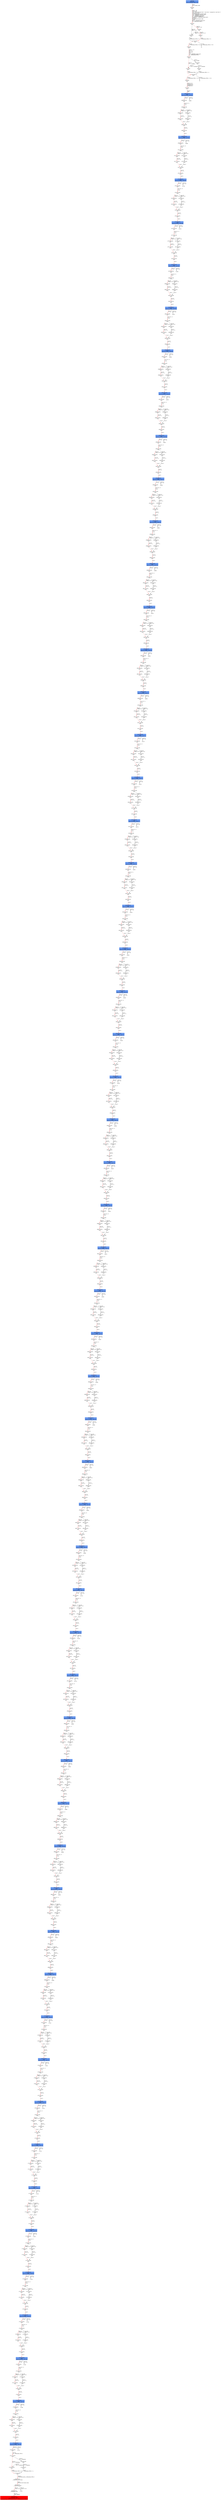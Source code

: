digraph ARG {
node [style="filled" shape="box" color="white"]
0 [fillcolor="cornflowerblue" label="0 @ N20\nmain entry\nAbstractionState: ABS0: true\n" id="0"]
44 [label="44 @ N61\nmain\n" id="44"]
45 [label="45 @ N24\nmain\n" id="45"]
50 [label="50 @ N26\nmain\n" id="50"]
53 [label="53 @ N28\nmain\n" id="53"]
54 [label="54 @ N29\nmain\n" id="54"]
56 [label="56 @ N35\nmain\n" id="56"]
61 [label="61 @ N38\nmain\n" id="61"]
64 [label="64 @ N39\nmain\n" id="64"]
65 [label="65 @ N40\nmain\n" id="65"]
67 [label="67 @ N43\nmain\n" id="67"]
45664 [fillcolor="cornflowerblue" label="45664 @ N44\nmain\nAbstractionState: ABS3083\n" id="45664"]
45665 [label="45665 @ N45\nmain\n" id="45665"]
45684 [label="45684 @ N48\nmain\n" id="45684"]
45686 [label="45686 @ N50\nmain\n" id="45686"]
45687 [label="45687 @ N52\nmain\n" id="45687"]
45691 [label="45691 @ N49\nmain\n" id="45691"]
45692 [label="45692 @ N54\nmain\n" id="45692"]
45694 [fillcolor="cornflowerblue" label="45694 @ N44\nmain\nAbstractionState: ABS3085\n" id="45694"]
45695 [label="45695 @ N45\nmain\n" id="45695"]
45714 [label="45714 @ N48\nmain\n" id="45714"]
45716 [label="45716 @ N50\nmain\n" id="45716"]
45717 [label="45717 @ N52\nmain\n" id="45717"]
45721 [label="45721 @ N49\nmain\n" id="45721"]
45722 [label="45722 @ N54\nmain\n" id="45722"]
45724 [fillcolor="cornflowerblue" label="45724 @ N44\nmain\nAbstractionState: ABS3087\n" id="45724"]
45725 [label="45725 @ N45\nmain\n" id="45725"]
45744 [label="45744 @ N48\nmain\n" id="45744"]
45746 [label="45746 @ N50\nmain\n" id="45746"]
45747 [label="45747 @ N52\nmain\n" id="45747"]
45751 [label="45751 @ N49\nmain\n" id="45751"]
45752 [label="45752 @ N54\nmain\n" id="45752"]
45754 [fillcolor="cornflowerblue" label="45754 @ N44\nmain\nAbstractionState: ABS3089\n" id="45754"]
45755 [label="45755 @ N45\nmain\n" id="45755"]
45774 [label="45774 @ N48\nmain\n" id="45774"]
45776 [label="45776 @ N50\nmain\n" id="45776"]
45777 [label="45777 @ N52\nmain\n" id="45777"]
45781 [label="45781 @ N49\nmain\n" id="45781"]
45782 [label="45782 @ N54\nmain\n" id="45782"]
45784 [fillcolor="cornflowerblue" label="45784 @ N44\nmain\nAbstractionState: ABS3091\n" id="45784"]
45785 [label="45785 @ N45\nmain\n" id="45785"]
45804 [label="45804 @ N48\nmain\n" id="45804"]
45806 [label="45806 @ N50\nmain\n" id="45806"]
45807 [label="45807 @ N52\nmain\n" id="45807"]
45811 [label="45811 @ N49\nmain\n" id="45811"]
45812 [label="45812 @ N54\nmain\n" id="45812"]
45814 [fillcolor="cornflowerblue" label="45814 @ N44\nmain\nAbstractionState: ABS3093\n" id="45814"]
45815 [label="45815 @ N45\nmain\n" id="45815"]
45834 [label="45834 @ N48\nmain\n" id="45834"]
45836 [label="45836 @ N50\nmain\n" id="45836"]
45837 [label="45837 @ N52\nmain\n" id="45837"]
45841 [label="45841 @ N49\nmain\n" id="45841"]
45842 [label="45842 @ N54\nmain\n" id="45842"]
45844 [fillcolor="cornflowerblue" label="45844 @ N44\nmain\nAbstractionState: ABS3095\n" id="45844"]
45845 [label="45845 @ N45\nmain\n" id="45845"]
45864 [label="45864 @ N48\nmain\n" id="45864"]
45866 [label="45866 @ N50\nmain\n" id="45866"]
45867 [label="45867 @ N52\nmain\n" id="45867"]
45871 [label="45871 @ N49\nmain\n" id="45871"]
45872 [label="45872 @ N54\nmain\n" id="45872"]
45874 [fillcolor="cornflowerblue" label="45874 @ N44\nmain\nAbstractionState: ABS3097\n" id="45874"]
45875 [label="45875 @ N45\nmain\n" id="45875"]
45894 [label="45894 @ N48\nmain\n" id="45894"]
45896 [label="45896 @ N50\nmain\n" id="45896"]
45897 [label="45897 @ N52\nmain\n" id="45897"]
45901 [label="45901 @ N49\nmain\n" id="45901"]
45902 [label="45902 @ N54\nmain\n" id="45902"]
45904 [fillcolor="cornflowerblue" label="45904 @ N44\nmain\nAbstractionState: ABS3099\n" id="45904"]
45905 [label="45905 @ N45\nmain\n" id="45905"]
45924 [label="45924 @ N48\nmain\n" id="45924"]
45926 [label="45926 @ N50\nmain\n" id="45926"]
45927 [label="45927 @ N52\nmain\n" id="45927"]
45931 [label="45931 @ N49\nmain\n" id="45931"]
45932 [label="45932 @ N54\nmain\n" id="45932"]
45934 [fillcolor="cornflowerblue" label="45934 @ N44\nmain\nAbstractionState: ABS3101\n" id="45934"]
45935 [label="45935 @ N45\nmain\n" id="45935"]
45954 [label="45954 @ N48\nmain\n" id="45954"]
45956 [label="45956 @ N50\nmain\n" id="45956"]
45957 [label="45957 @ N52\nmain\n" id="45957"]
45961 [label="45961 @ N49\nmain\n" id="45961"]
45962 [label="45962 @ N54\nmain\n" id="45962"]
45964 [fillcolor="cornflowerblue" label="45964 @ N44\nmain\nAbstractionState: ABS3103\n" id="45964"]
45965 [label="45965 @ N45\nmain\n" id="45965"]
45984 [label="45984 @ N48\nmain\n" id="45984"]
45986 [label="45986 @ N50\nmain\n" id="45986"]
45987 [label="45987 @ N52\nmain\n" id="45987"]
45991 [label="45991 @ N49\nmain\n" id="45991"]
45992 [label="45992 @ N54\nmain\n" id="45992"]
45994 [fillcolor="cornflowerblue" label="45994 @ N44\nmain\nAbstractionState: ABS3105\n" id="45994"]
45995 [label="45995 @ N45\nmain\n" id="45995"]
46014 [label="46014 @ N48\nmain\n" id="46014"]
46016 [label="46016 @ N50\nmain\n" id="46016"]
46017 [label="46017 @ N52\nmain\n" id="46017"]
46021 [label="46021 @ N49\nmain\n" id="46021"]
46022 [label="46022 @ N54\nmain\n" id="46022"]
46024 [fillcolor="cornflowerblue" label="46024 @ N44\nmain\nAbstractionState: ABS3107\n" id="46024"]
46025 [label="46025 @ N45\nmain\n" id="46025"]
46044 [label="46044 @ N48\nmain\n" id="46044"]
46046 [label="46046 @ N50\nmain\n" id="46046"]
46047 [label="46047 @ N52\nmain\n" id="46047"]
46051 [label="46051 @ N49\nmain\n" id="46051"]
46052 [label="46052 @ N54\nmain\n" id="46052"]
46054 [fillcolor="cornflowerblue" label="46054 @ N44\nmain\nAbstractionState: ABS3109\n" id="46054"]
46055 [label="46055 @ N45\nmain\n" id="46055"]
46074 [label="46074 @ N48\nmain\n" id="46074"]
46076 [label="46076 @ N50\nmain\n" id="46076"]
46077 [label="46077 @ N52\nmain\n" id="46077"]
46081 [label="46081 @ N49\nmain\n" id="46081"]
46082 [label="46082 @ N54\nmain\n" id="46082"]
46084 [fillcolor="cornflowerblue" label="46084 @ N44\nmain\nAbstractionState: ABS3111\n" id="46084"]
46085 [label="46085 @ N45\nmain\n" id="46085"]
46104 [label="46104 @ N48\nmain\n" id="46104"]
46106 [label="46106 @ N50\nmain\n" id="46106"]
46107 [label="46107 @ N52\nmain\n" id="46107"]
46111 [label="46111 @ N49\nmain\n" id="46111"]
46112 [label="46112 @ N54\nmain\n" id="46112"]
46114 [fillcolor="cornflowerblue" label="46114 @ N44\nmain\nAbstractionState: ABS3113\n" id="46114"]
46115 [label="46115 @ N45\nmain\n" id="46115"]
46134 [label="46134 @ N48\nmain\n" id="46134"]
46136 [label="46136 @ N50\nmain\n" id="46136"]
46137 [label="46137 @ N52\nmain\n" id="46137"]
46141 [label="46141 @ N49\nmain\n" id="46141"]
46142 [label="46142 @ N54\nmain\n" id="46142"]
46144 [fillcolor="cornflowerblue" label="46144 @ N44\nmain\nAbstractionState: ABS3115\n" id="46144"]
46145 [label="46145 @ N45\nmain\n" id="46145"]
46164 [label="46164 @ N48\nmain\n" id="46164"]
46166 [label="46166 @ N50\nmain\n" id="46166"]
46167 [label="46167 @ N52\nmain\n" id="46167"]
46171 [label="46171 @ N49\nmain\n" id="46171"]
46172 [label="46172 @ N54\nmain\n" id="46172"]
46174 [fillcolor="cornflowerblue" label="46174 @ N44\nmain\nAbstractionState: ABS3117\n" id="46174"]
46175 [label="46175 @ N45\nmain\n" id="46175"]
46194 [label="46194 @ N48\nmain\n" id="46194"]
46196 [label="46196 @ N50\nmain\n" id="46196"]
46197 [label="46197 @ N52\nmain\n" id="46197"]
46201 [label="46201 @ N49\nmain\n" id="46201"]
46202 [label="46202 @ N54\nmain\n" id="46202"]
46204 [fillcolor="cornflowerblue" label="46204 @ N44\nmain\nAbstractionState: ABS3119\n" id="46204"]
46205 [label="46205 @ N45\nmain\n" id="46205"]
46224 [label="46224 @ N48\nmain\n" id="46224"]
46226 [label="46226 @ N50\nmain\n" id="46226"]
46227 [label="46227 @ N52\nmain\n" id="46227"]
46231 [label="46231 @ N49\nmain\n" id="46231"]
46232 [label="46232 @ N54\nmain\n" id="46232"]
46234 [fillcolor="cornflowerblue" label="46234 @ N44\nmain\nAbstractionState: ABS3121\n" id="46234"]
46235 [label="46235 @ N45\nmain\n" id="46235"]
46254 [label="46254 @ N48\nmain\n" id="46254"]
46256 [label="46256 @ N50\nmain\n" id="46256"]
46257 [label="46257 @ N52\nmain\n" id="46257"]
46261 [label="46261 @ N49\nmain\n" id="46261"]
46262 [label="46262 @ N54\nmain\n" id="46262"]
46264 [fillcolor="cornflowerblue" label="46264 @ N44\nmain\nAbstractionState: ABS3123\n" id="46264"]
46265 [label="46265 @ N45\nmain\n" id="46265"]
46284 [label="46284 @ N48\nmain\n" id="46284"]
46286 [label="46286 @ N50\nmain\n" id="46286"]
46287 [label="46287 @ N52\nmain\n" id="46287"]
46291 [label="46291 @ N49\nmain\n" id="46291"]
46292 [label="46292 @ N54\nmain\n" id="46292"]
46294 [fillcolor="cornflowerblue" label="46294 @ N44\nmain\nAbstractionState: ABS3125\n" id="46294"]
46295 [label="46295 @ N45\nmain\n" id="46295"]
46314 [label="46314 @ N48\nmain\n" id="46314"]
46316 [label="46316 @ N50\nmain\n" id="46316"]
46317 [label="46317 @ N52\nmain\n" id="46317"]
46321 [label="46321 @ N49\nmain\n" id="46321"]
46322 [label="46322 @ N54\nmain\n" id="46322"]
46324 [fillcolor="cornflowerblue" label="46324 @ N44\nmain\nAbstractionState: ABS3127\n" id="46324"]
46325 [label="46325 @ N45\nmain\n" id="46325"]
46344 [label="46344 @ N48\nmain\n" id="46344"]
46346 [label="46346 @ N50\nmain\n" id="46346"]
46347 [label="46347 @ N52\nmain\n" id="46347"]
46351 [label="46351 @ N49\nmain\n" id="46351"]
46352 [label="46352 @ N54\nmain\n" id="46352"]
46354 [fillcolor="cornflowerblue" label="46354 @ N44\nmain\nAbstractionState: ABS3129\n" id="46354"]
46355 [label="46355 @ N45\nmain\n" id="46355"]
46374 [label="46374 @ N48\nmain\n" id="46374"]
46376 [label="46376 @ N50\nmain\n" id="46376"]
46377 [label="46377 @ N52\nmain\n" id="46377"]
46381 [label="46381 @ N49\nmain\n" id="46381"]
46382 [label="46382 @ N54\nmain\n" id="46382"]
46384 [fillcolor="cornflowerblue" label="46384 @ N44\nmain\nAbstractionState: ABS3131\n" id="46384"]
46385 [label="46385 @ N45\nmain\n" id="46385"]
46404 [label="46404 @ N48\nmain\n" id="46404"]
46406 [label="46406 @ N50\nmain\n" id="46406"]
46407 [label="46407 @ N52\nmain\n" id="46407"]
46411 [label="46411 @ N49\nmain\n" id="46411"]
46412 [label="46412 @ N54\nmain\n" id="46412"]
46414 [fillcolor="cornflowerblue" label="46414 @ N44\nmain\nAbstractionState: ABS3133\n" id="46414"]
46415 [label="46415 @ N45\nmain\n" id="46415"]
46434 [label="46434 @ N48\nmain\n" id="46434"]
46436 [label="46436 @ N50\nmain\n" id="46436"]
46437 [label="46437 @ N52\nmain\n" id="46437"]
46441 [label="46441 @ N49\nmain\n" id="46441"]
46442 [label="46442 @ N54\nmain\n" id="46442"]
46444 [fillcolor="cornflowerblue" label="46444 @ N44\nmain\nAbstractionState: ABS3135\n" id="46444"]
46445 [label="46445 @ N45\nmain\n" id="46445"]
46464 [label="46464 @ N48\nmain\n" id="46464"]
46466 [label="46466 @ N50\nmain\n" id="46466"]
46467 [label="46467 @ N52\nmain\n" id="46467"]
46471 [label="46471 @ N49\nmain\n" id="46471"]
46472 [label="46472 @ N54\nmain\n" id="46472"]
46474 [fillcolor="cornflowerblue" label="46474 @ N44\nmain\nAbstractionState: ABS3137\n" id="46474"]
46475 [label="46475 @ N45\nmain\n" id="46475"]
46494 [label="46494 @ N48\nmain\n" id="46494"]
46496 [label="46496 @ N50\nmain\n" id="46496"]
46497 [label="46497 @ N52\nmain\n" id="46497"]
46501 [label="46501 @ N49\nmain\n" id="46501"]
46502 [label="46502 @ N54\nmain\n" id="46502"]
46504 [fillcolor="cornflowerblue" label="46504 @ N44\nmain\nAbstractionState: ABS3139\n" id="46504"]
46505 [label="46505 @ N45\nmain\n" id="46505"]
46524 [label="46524 @ N48\nmain\n" id="46524"]
46526 [label="46526 @ N50\nmain\n" id="46526"]
46527 [label="46527 @ N52\nmain\n" id="46527"]
46531 [label="46531 @ N49\nmain\n" id="46531"]
46532 [label="46532 @ N54\nmain\n" id="46532"]
46534 [fillcolor="cornflowerblue" label="46534 @ N44\nmain\nAbstractionState: ABS3141\n" id="46534"]
46535 [label="46535 @ N45\nmain\n" id="46535"]
46554 [label="46554 @ N48\nmain\n" id="46554"]
46556 [label="46556 @ N50\nmain\n" id="46556"]
46557 [label="46557 @ N52\nmain\n" id="46557"]
46561 [label="46561 @ N49\nmain\n" id="46561"]
46562 [label="46562 @ N54\nmain\n" id="46562"]
46564 [fillcolor="cornflowerblue" label="46564 @ N44\nmain\nAbstractionState: ABS3143\n" id="46564"]
46565 [label="46565 @ N45\nmain\n" id="46565"]
46584 [label="46584 @ N48\nmain\n" id="46584"]
46586 [label="46586 @ N50\nmain\n" id="46586"]
46587 [label="46587 @ N52\nmain\n" id="46587"]
46591 [label="46591 @ N49\nmain\n" id="46591"]
46592 [label="46592 @ N54\nmain\n" id="46592"]
46594 [fillcolor="cornflowerblue" label="46594 @ N44\nmain\nAbstractionState: ABS3145\n" id="46594"]
46595 [label="46595 @ N45\nmain\n" id="46595"]
46614 [label="46614 @ N48\nmain\n" id="46614"]
46616 [label="46616 @ N50\nmain\n" id="46616"]
46617 [label="46617 @ N52\nmain\n" id="46617"]
46621 [label="46621 @ N49\nmain\n" id="46621"]
46622 [label="46622 @ N54\nmain\n" id="46622"]
46624 [fillcolor="cornflowerblue" label="46624 @ N44\nmain\nAbstractionState: ABS3147\n" id="46624"]
46625 [label="46625 @ N45\nmain\n" id="46625"]
46644 [label="46644 @ N48\nmain\n" id="46644"]
46646 [label="46646 @ N50\nmain\n" id="46646"]
46647 [label="46647 @ N52\nmain\n" id="46647"]
46651 [label="46651 @ N49\nmain\n" id="46651"]
46652 [label="46652 @ N54\nmain\n" id="46652"]
46654 [fillcolor="cornflowerblue" label="46654 @ N44\nmain\nAbstractionState: ABS3149\n" id="46654"]
46655 [label="46655 @ N45\nmain\n" id="46655"]
46674 [label="46674 @ N48\nmain\n" id="46674"]
46676 [label="46676 @ N50\nmain\n" id="46676"]
46677 [label="46677 @ N52\nmain\n" id="46677"]
46681 [label="46681 @ N49\nmain\n" id="46681"]
46682 [label="46682 @ N54\nmain\n" id="46682"]
46684 [fillcolor="cornflowerblue" label="46684 @ N44\nmain\nAbstractionState: ABS3151\n" id="46684"]
46685 [label="46685 @ N45\nmain\n" id="46685"]
46704 [label="46704 @ N48\nmain\n" id="46704"]
46706 [label="46706 @ N50\nmain\n" id="46706"]
46707 [label="46707 @ N52\nmain\n" id="46707"]
46711 [label="46711 @ N49\nmain\n" id="46711"]
46712 [label="46712 @ N54\nmain\n" id="46712"]
46714 [fillcolor="cornflowerblue" label="46714 @ N44\nmain\nAbstractionState: ABS3153\n" id="46714"]
46715 [label="46715 @ N45\nmain\n" id="46715"]
46734 [label="46734 @ N48\nmain\n" id="46734"]
46736 [label="46736 @ N50\nmain\n" id="46736"]
46737 [label="46737 @ N52\nmain\n" id="46737"]
46741 [label="46741 @ N49\nmain\n" id="46741"]
46742 [label="46742 @ N54\nmain\n" id="46742"]
46744 [fillcolor="cornflowerblue" label="46744 @ N44\nmain\nAbstractionState: ABS3155\n" id="46744"]
46745 [label="46745 @ N45\nmain\n" id="46745"]
46764 [label="46764 @ N48\nmain\n" id="46764"]
46766 [label="46766 @ N50\nmain\n" id="46766"]
46767 [label="46767 @ N52\nmain\n" id="46767"]
46771 [label="46771 @ N49\nmain\n" id="46771"]
46772 [label="46772 @ N54\nmain\n" id="46772"]
46774 [fillcolor="cornflowerblue" label="46774 @ N44\nmain\nAbstractionState: ABS3157\n" id="46774"]
46775 [label="46775 @ N45\nmain\n" id="46775"]
46794 [label="46794 @ N48\nmain\n" id="46794"]
46796 [label="46796 @ N50\nmain\n" id="46796"]
46797 [label="46797 @ N52\nmain\n" id="46797"]
46801 [label="46801 @ N49\nmain\n" id="46801"]
46802 [label="46802 @ N54\nmain\n" id="46802"]
46804 [fillcolor="cornflowerblue" label="46804 @ N44\nmain\nAbstractionState: ABS3159\n" id="46804"]
46805 [label="46805 @ N45\nmain\n" id="46805"]
46824 [label="46824 @ N48\nmain\n" id="46824"]
46826 [label="46826 @ N50\nmain\n" id="46826"]
46827 [label="46827 @ N52\nmain\n" id="46827"]
46831 [label="46831 @ N49\nmain\n" id="46831"]
46832 [label="46832 @ N54\nmain\n" id="46832"]
46834 [fillcolor="cornflowerblue" label="46834 @ N44\nmain\nAbstractionState: ABS3161\n" id="46834"]
46835 [label="46835 @ N45\nmain\n" id="46835"]
46854 [label="46854 @ N48\nmain\n" id="46854"]
46856 [label="46856 @ N50\nmain\n" id="46856"]
46857 [label="46857 @ N52\nmain\n" id="46857"]
46861 [label="46861 @ N49\nmain\n" id="46861"]
46862 [label="46862 @ N54\nmain\n" id="46862"]
46864 [fillcolor="cornflowerblue" label="46864 @ N44\nmain\nAbstractionState: ABS3163\n" id="46864"]
46865 [label="46865 @ N45\nmain\n" id="46865"]
46884 [label="46884 @ N48\nmain\n" id="46884"]
46886 [label="46886 @ N50\nmain\n" id="46886"]
46887 [label="46887 @ N52\nmain\n" id="46887"]
46891 [label="46891 @ N49\nmain\n" id="46891"]
46892 [label="46892 @ N54\nmain\n" id="46892"]
46894 [fillcolor="cornflowerblue" label="46894 @ N44\nmain\nAbstractionState: ABS3165\n" id="46894"]
46895 [label="46895 @ N45\nmain\n" id="46895"]
46914 [label="46914 @ N48\nmain\n" id="46914"]
46916 [label="46916 @ N50\nmain\n" id="46916"]
46917 [label="46917 @ N52\nmain\n" id="46917"]
46921 [label="46921 @ N49\nmain\n" id="46921"]
46922 [label="46922 @ N54\nmain\n" id="46922"]
46924 [fillcolor="cornflowerblue" label="46924 @ N44\nmain\nAbstractionState: ABS3167\n" id="46924"]
46925 [label="46925 @ N45\nmain\n" id="46925"]
46944 [label="46944 @ N48\nmain\n" id="46944"]
46946 [label="46946 @ N50\nmain\n" id="46946"]
46947 [label="46947 @ N52\nmain\n" id="46947"]
46951 [label="46951 @ N49\nmain\n" id="46951"]
46952 [label="46952 @ N54\nmain\n" id="46952"]
46954 [fillcolor="cornflowerblue" label="46954 @ N44\nmain\nAbstractionState: ABS3169\n" id="46954"]
46955 [label="46955 @ N45\nmain\n" id="46955"]
46974 [label="46974 @ N48\nmain\n" id="46974"]
46976 [label="46976 @ N50\nmain\n" id="46976"]
46977 [label="46977 @ N52\nmain\n" id="46977"]
46981 [label="46981 @ N49\nmain\n" id="46981"]
46982 [label="46982 @ N54\nmain\n" id="46982"]
46984 [fillcolor="cornflowerblue" label="46984 @ N44\nmain\nAbstractionState: ABS3171\n" id="46984"]
46985 [label="46985 @ N45\nmain\n" id="46985"]
47004 [label="47004 @ N48\nmain\n" id="47004"]
47006 [label="47006 @ N50\nmain\n" id="47006"]
47007 [label="47007 @ N52\nmain\n" id="47007"]
47011 [label="47011 @ N49\nmain\n" id="47011"]
47012 [label="47012 @ N54\nmain\n" id="47012"]
47014 [fillcolor="cornflowerblue" label="47014 @ N44\nmain\nAbstractionState: ABS3173\n" id="47014"]
47015 [label="47015 @ N45\nmain\n" id="47015"]
47034 [label="47034 @ N48\nmain\n" id="47034"]
47036 [label="47036 @ N50\nmain\n" id="47036"]
47037 [label="47037 @ N52\nmain\n" id="47037"]
47041 [label="47041 @ N49\nmain\n" id="47041"]
47042 [label="47042 @ N54\nmain\n" id="47042"]
47044 [fillcolor="cornflowerblue" label="47044 @ N44\nmain\nAbstractionState: ABS3175\n" id="47044"]
47045 [label="47045 @ N45\nmain\n" id="47045"]
47064 [label="47064 @ N48\nmain\n" id="47064"]
47066 [label="47066 @ N50\nmain\n" id="47066"]
47067 [label="47067 @ N52\nmain\n" id="47067"]
47071 [label="47071 @ N49\nmain\n" id="47071"]
47072 [label="47072 @ N54\nmain\n" id="47072"]
47074 [fillcolor="cornflowerblue" label="47074 @ N44\nmain\nAbstractionState: ABS3177\n" id="47074"]
47075 [label="47075 @ N45\nmain\n" id="47075"]
47094 [label="47094 @ N48\nmain\n" id="47094"]
47096 [label="47096 @ N50\nmain\n" id="47096"]
47097 [label="47097 @ N52\nmain\n" id="47097"]
47101 [label="47101 @ N49\nmain\n" id="47101"]
47102 [label="47102 @ N54\nmain\n" id="47102"]
47104 [fillcolor="cornflowerblue" label="47104 @ N44\nmain\nAbstractionState: ABS3179\n" id="47104"]
47105 [label="47105 @ N45\nmain\n" id="47105"]
47124 [label="47124 @ N48\nmain\n" id="47124"]
47126 [label="47126 @ N50\nmain\n" id="47126"]
47127 [label="47127 @ N52\nmain\n" id="47127"]
47131 [label="47131 @ N49\nmain\n" id="47131"]
47132 [label="47132 @ N54\nmain\n" id="47132"]
47134 [fillcolor="cornflowerblue" label="47134 @ N44\nmain\nAbstractionState: ABS3181\n" id="47134"]
47135 [label="47135 @ N45\nmain\n" id="47135"]
47154 [label="47154 @ N48\nmain\n" id="47154"]
47156 [label="47156 @ N50\nmain\n" id="47156"]
47157 [label="47157 @ N52\nmain\n" id="47157"]
47161 [label="47161 @ N49\nmain\n" id="47161"]
47162 [label="47162 @ N54\nmain\n" id="47162"]
47164 [fillcolor="cornflowerblue" label="47164 @ N44\nmain\nAbstractionState: ABS3183\n" id="47164"]
47165 [label="47165 @ N45\nmain\n" id="47165"]
47184 [label="47184 @ N48\nmain\n" id="47184"]
47186 [label="47186 @ N50\nmain\n" id="47186"]
47187 [label="47187 @ N52\nmain\n" id="47187"]
47191 [label="47191 @ N49\nmain\n" id="47191"]
47192 [label="47192 @ N54\nmain\n" id="47192"]
47194 [fillcolor="cornflowerblue" label="47194 @ N44\nmain\nAbstractionState: ABS3185\n" id="47194"]
47195 [label="47195 @ N45\nmain\n" id="47195"]
47214 [label="47214 @ N48\nmain\n" id="47214"]
47216 [label="47216 @ N50\nmain\n" id="47216"]
47217 [label="47217 @ N52\nmain\n" id="47217"]
47221 [label="47221 @ N49\nmain\n" id="47221"]
47222 [label="47222 @ N54\nmain\n" id="47222"]
47224 [fillcolor="cornflowerblue" label="47224 @ N44\nmain\nAbstractionState: ABS3187\n" id="47224"]
47225 [label="47225 @ N45\nmain\n" id="47225"]
47244 [label="47244 @ N48\nmain\n" id="47244"]
47246 [label="47246 @ N50\nmain\n" id="47246"]
47247 [label="47247 @ N52\nmain\n" id="47247"]
47251 [label="47251 @ N49\nmain\n" id="47251"]
47252 [label="47252 @ N54\nmain\n" id="47252"]
47254 [fillcolor="cornflowerblue" label="47254 @ N44\nmain\nAbstractionState: ABS3189\n" id="47254"]
47255 [label="47255 @ N45\nmain\n" id="47255"]
47274 [label="47274 @ N48\nmain\n" id="47274"]
47276 [label="47276 @ N50\nmain\n" id="47276"]
47277 [label="47277 @ N52\nmain\n" id="47277"]
47281 [label="47281 @ N49\nmain\n" id="47281"]
47282 [label="47282 @ N54\nmain\n" id="47282"]
47284 [fillcolor="cornflowerblue" label="47284 @ N44\nmain\nAbstractionState: ABS3191\n" id="47284"]
47285 [label="47285 @ N45\nmain\n" id="47285"]
47304 [label="47304 @ N48\nmain\n" id="47304"]
47306 [label="47306 @ N50\nmain\n" id="47306"]
47307 [label="47307 @ N52\nmain\n" id="47307"]
47311 [label="47311 @ N49\nmain\n" id="47311"]
47312 [label="47312 @ N54\nmain\n" id="47312"]
47314 [fillcolor="cornflowerblue" label="47314 @ N44\nmain\nAbstractionState: ABS3193\n" id="47314"]
47316 [label="47316 @ N46\nmain\n" id="47316"]
47317 [label="47317 @ N55\nmain\n" id="47317"]
47322 [label="47322 @ N58\nmain\n" id="47322"]
47325 [label="47325 @ N59\nmain\n" id="47325"]
47326 [label="47326 @ N11\n__VERIFIER_assert entry\n" id="47326"]
47327 [label="47327 @ N12\n__VERIFIER_assert\n" id="47327"]
47328 [label="47328 @ N14\n__VERIFIER_assert\n" id="47328"]
47331 [fillcolor="red" label="47331 @ N15\n__VERIFIER_assert\nAbstractionState: ABS3194\n AutomatonState: ErrorLabelAutomaton: _predefinedState_ERROR\n" id="47331"]
47318 [label="47318 @ N56\nmain\n" id="47318"]
47320 [label="47320 @ N57\nmain\n" id="47320"]
47305 [label="47305 @ N51\nmain\n" id="47305"]
47309 [label="47309 @ N53\nmain\n" id="47309"]
47275 [label="47275 @ N51\nmain\n" id="47275"]
47279 [label="47279 @ N53\nmain\n" id="47279"]
47245 [label="47245 @ N51\nmain\n" id="47245"]
47249 [label="47249 @ N53\nmain\n" id="47249"]
47215 [label="47215 @ N51\nmain\n" id="47215"]
47219 [label="47219 @ N53\nmain\n" id="47219"]
47185 [label="47185 @ N51\nmain\n" id="47185"]
47189 [label="47189 @ N53\nmain\n" id="47189"]
47155 [label="47155 @ N51\nmain\n" id="47155"]
47159 [label="47159 @ N53\nmain\n" id="47159"]
47125 [label="47125 @ N51\nmain\n" id="47125"]
47129 [label="47129 @ N53\nmain\n" id="47129"]
47095 [label="47095 @ N51\nmain\n" id="47095"]
47099 [label="47099 @ N53\nmain\n" id="47099"]
47065 [label="47065 @ N51\nmain\n" id="47065"]
47069 [label="47069 @ N53\nmain\n" id="47069"]
47035 [label="47035 @ N51\nmain\n" id="47035"]
47039 [label="47039 @ N53\nmain\n" id="47039"]
47005 [label="47005 @ N51\nmain\n" id="47005"]
47009 [label="47009 @ N53\nmain\n" id="47009"]
46975 [label="46975 @ N51\nmain\n" id="46975"]
46979 [label="46979 @ N53\nmain\n" id="46979"]
46945 [label="46945 @ N51\nmain\n" id="46945"]
46949 [label="46949 @ N53\nmain\n" id="46949"]
46915 [label="46915 @ N51\nmain\n" id="46915"]
46919 [label="46919 @ N53\nmain\n" id="46919"]
46885 [label="46885 @ N51\nmain\n" id="46885"]
46889 [label="46889 @ N53\nmain\n" id="46889"]
46855 [label="46855 @ N51\nmain\n" id="46855"]
46859 [label="46859 @ N53\nmain\n" id="46859"]
46825 [label="46825 @ N51\nmain\n" id="46825"]
46829 [label="46829 @ N53\nmain\n" id="46829"]
46795 [label="46795 @ N51\nmain\n" id="46795"]
46799 [label="46799 @ N53\nmain\n" id="46799"]
46765 [label="46765 @ N51\nmain\n" id="46765"]
46769 [label="46769 @ N53\nmain\n" id="46769"]
46735 [label="46735 @ N51\nmain\n" id="46735"]
46739 [label="46739 @ N53\nmain\n" id="46739"]
46705 [label="46705 @ N51\nmain\n" id="46705"]
46709 [label="46709 @ N53\nmain\n" id="46709"]
46675 [label="46675 @ N51\nmain\n" id="46675"]
46679 [label="46679 @ N53\nmain\n" id="46679"]
46645 [label="46645 @ N51\nmain\n" id="46645"]
46649 [label="46649 @ N53\nmain\n" id="46649"]
46615 [label="46615 @ N51\nmain\n" id="46615"]
46619 [label="46619 @ N53\nmain\n" id="46619"]
46585 [label="46585 @ N51\nmain\n" id="46585"]
46589 [label="46589 @ N53\nmain\n" id="46589"]
46555 [label="46555 @ N51\nmain\n" id="46555"]
46559 [label="46559 @ N53\nmain\n" id="46559"]
46525 [label="46525 @ N51\nmain\n" id="46525"]
46529 [label="46529 @ N53\nmain\n" id="46529"]
46495 [label="46495 @ N51\nmain\n" id="46495"]
46499 [label="46499 @ N53\nmain\n" id="46499"]
46465 [label="46465 @ N51\nmain\n" id="46465"]
46469 [label="46469 @ N53\nmain\n" id="46469"]
46435 [label="46435 @ N51\nmain\n" id="46435"]
46439 [label="46439 @ N53\nmain\n" id="46439"]
46405 [label="46405 @ N51\nmain\n" id="46405"]
46409 [label="46409 @ N53\nmain\n" id="46409"]
46375 [label="46375 @ N51\nmain\n" id="46375"]
46379 [label="46379 @ N53\nmain\n" id="46379"]
46345 [label="46345 @ N51\nmain\n" id="46345"]
46349 [label="46349 @ N53\nmain\n" id="46349"]
46315 [label="46315 @ N51\nmain\n" id="46315"]
46319 [label="46319 @ N53\nmain\n" id="46319"]
46285 [label="46285 @ N51\nmain\n" id="46285"]
46289 [label="46289 @ N53\nmain\n" id="46289"]
46255 [label="46255 @ N51\nmain\n" id="46255"]
46259 [label="46259 @ N53\nmain\n" id="46259"]
46225 [label="46225 @ N51\nmain\n" id="46225"]
46229 [label="46229 @ N53\nmain\n" id="46229"]
46195 [label="46195 @ N51\nmain\n" id="46195"]
46199 [label="46199 @ N53\nmain\n" id="46199"]
46165 [label="46165 @ N51\nmain\n" id="46165"]
46169 [label="46169 @ N53\nmain\n" id="46169"]
46135 [label="46135 @ N51\nmain\n" id="46135"]
46139 [label="46139 @ N53\nmain\n" id="46139"]
46105 [label="46105 @ N51\nmain\n" id="46105"]
46109 [label="46109 @ N53\nmain\n" id="46109"]
46075 [label="46075 @ N51\nmain\n" id="46075"]
46079 [label="46079 @ N53\nmain\n" id="46079"]
46045 [label="46045 @ N51\nmain\n" id="46045"]
46049 [label="46049 @ N53\nmain\n" id="46049"]
46015 [label="46015 @ N51\nmain\n" id="46015"]
46019 [label="46019 @ N53\nmain\n" id="46019"]
45985 [label="45985 @ N51\nmain\n" id="45985"]
45989 [label="45989 @ N53\nmain\n" id="45989"]
45955 [label="45955 @ N51\nmain\n" id="45955"]
45959 [label="45959 @ N53\nmain\n" id="45959"]
45925 [label="45925 @ N51\nmain\n" id="45925"]
45929 [label="45929 @ N53\nmain\n" id="45929"]
45895 [label="45895 @ N51\nmain\n" id="45895"]
45899 [label="45899 @ N53\nmain\n" id="45899"]
45865 [label="45865 @ N51\nmain\n" id="45865"]
45869 [label="45869 @ N53\nmain\n" id="45869"]
45835 [label="45835 @ N51\nmain\n" id="45835"]
45839 [label="45839 @ N53\nmain\n" id="45839"]
45805 [label="45805 @ N51\nmain\n" id="45805"]
45809 [label="45809 @ N53\nmain\n" id="45809"]
45775 [label="45775 @ N51\nmain\n" id="45775"]
45779 [label="45779 @ N53\nmain\n" id="45779"]
45745 [label="45745 @ N51\nmain\n" id="45745"]
45749 [label="45749 @ N53\nmain\n" id="45749"]
45715 [label="45715 @ N51\nmain\n" id="45715"]
45719 [label="45719 @ N53\nmain\n" id="45719"]
45685 [label="45685 @ N51\nmain\n" id="45685"]
45689 [label="45689 @ N53\nmain\n" id="45689"]
57 [label="57 @ N36\nmain\n" id="57"]
59 [label="59 @ N37\nmain\n" id="59"]
47 [label="47 @ N25\nmain\n" id="47"]
49 [label="49 @ N27\nmain\n" id="49"]
0 -> 44 [color="red" label="Line 0: \lINIT GLOBAL VARS\l" id="0 -> 44"]
44 -> 45 [color="red" label="Lines 7 - 26: \lvoid abort();\lvoid __assert_fail(const char *, const char *, unsigned int, const char *);\lvoid reach_error();\lvoid assume_abort_if_not(int cond);\lvoid __VERIFIER_assert(int cond);\lvoid __VERIFIER_assume(int);\lint __VERIFIER_nondet_int();\lunsigned int __VERIFIER_nondet_uint();\lint main();\lFunction start dummy edge\lint flag;\lflag = __VERIFIER_nondet_int();\lint __CPAchecker_TMP_0;\l" id="44 -> 45"]
45 -> 47 [color="red" label="Line 26: \l[!(flag == 0)]\l" id="45 -> 47"]
45 -> 50 [label="Line 26: \l[flag == 0]\l" id="45 -> 50"]
50 -> 53 [label="Line 0: \l__CPAchecker_TMP_0 = 1;\l" id="50 -> 53"]
53 -> 54 [color="red" label="Line 26: \l[__CPAchecker_TMP_0 != 0]\l" id="53 -> 54"]
53 -> 55 [label="Line 26: \l[!(__CPAchecker_TMP_0 != 0)]\l" id="53 -> 55"]
54 -> 56 [color="red" label="Lines 27 - 31: \lint i = 0;\lint x = 0;\lint y = 0;\lint n;\ln = __VERIFIER_nondet_int();\lint __CPAchecker_TMP_1;\l" id="54 -> 56"]
56 -> 57 [label="Line 31: \l[n >= 1000]\l" id="56 -> 57"]
56 -> 61 [color="red" label="Line 31: \l[!(n >= 1000)]\l" id="56 -> 61"]
61 -> 64 [color="red" label="Line 0: \l__CPAchecker_TMP_1 = 0;\l" id="61 -> 64"]
64 -> 65 [color="red" label="Line 31: \l[__CPAchecker_TMP_1 != 0]\l" id="64 -> 65"]
64 -> 66 [label="Line 31: \l[!(__CPAchecker_TMP_1 != 0)]\l" id="64 -> 66"]
65 -> 67 [color="red" label="Lines 33 - 33: \lunsigned int a;\lunsigned int b;\lunsigned int r;\l" id="65 -> 67"]
67 -> 45664 [color="red" label="Line 35: \lwhile\l" id="67 -> 45664"]
45664 -> 45665 [color="red" label="Line 35: \l[i < n]\l" id="45664 -> 45665"]
45664 -> 45666 [label="Line 35: \l[!(i < n)]\l" id="45664 -> 45666"]
45665 -> 45684 [color="red" label="Lines 36 - 37: \lx = x;\ly = y;\l" id="45665 -> 45684"]
45684 -> 45685 [label="Line 38: \l[flag == 0]\l" id="45684 -> 45685"]
45684 -> 45686 [color="red" label="Line 38: \l[!(flag == 0)]\l" id="45684 -> 45686"]
45686 -> 45687 [color="red" label="Line 39: \lx = x + 3;\l" id="45686 -> 45687"]
45687 -> 45691 [color="red" label="Line 0: \l\l" id="45687 -> 45691"]
45691 -> 45692 [color="red" label="Line 43: \li = i + 1;\l" id="45691 -> 45692"]
45692 -> 45694 [color="red" label="Line 0: \l\l" id="45692 -> 45694"]
45694 -> 45695 [color="red" label="Line 35: \l[i < n]\l" id="45694 -> 45695"]
45694 -> 45696 [label="Line 35: \l[!(i < n)]\l" id="45694 -> 45696"]
45695 -> 45714 [color="red" label="Lines 36 - 37: \lx = x;\ly = y;\l" id="45695 -> 45714"]
45714 -> 45715 [label="Line 38: \l[flag == 0]\l" id="45714 -> 45715"]
45714 -> 45716 [color="red" label="Line 38: \l[!(flag == 0)]\l" id="45714 -> 45716"]
45716 -> 45717 [color="red" label="Line 39: \lx = x + 3;\l" id="45716 -> 45717"]
45717 -> 45721 [color="red" label="Line 0: \l\l" id="45717 -> 45721"]
45721 -> 45722 [color="red" label="Line 43: \li = i + 1;\l" id="45721 -> 45722"]
45722 -> 45724 [color="red" label="Line 0: \l\l" id="45722 -> 45724"]
45724 -> 45725 [color="red" label="Line 35: \l[i < n]\l" id="45724 -> 45725"]
45724 -> 45726 [label="Line 35: \l[!(i < n)]\l" id="45724 -> 45726"]
45725 -> 45744 [color="red" label="Lines 36 - 37: \lx = x;\ly = y;\l" id="45725 -> 45744"]
45744 -> 45745 [label="Line 38: \l[flag == 0]\l" id="45744 -> 45745"]
45744 -> 45746 [color="red" label="Line 38: \l[!(flag == 0)]\l" id="45744 -> 45746"]
45746 -> 45747 [color="red" label="Line 39: \lx = x + 3;\l" id="45746 -> 45747"]
45747 -> 45751 [color="red" label="Line 0: \l\l" id="45747 -> 45751"]
45751 -> 45752 [color="red" label="Line 43: \li = i + 1;\l" id="45751 -> 45752"]
45752 -> 45754 [color="red" label="Line 0: \l\l" id="45752 -> 45754"]
45754 -> 45755 [color="red" label="Line 35: \l[i < n]\l" id="45754 -> 45755"]
45754 -> 45756 [label="Line 35: \l[!(i < n)]\l" id="45754 -> 45756"]
45755 -> 45774 [color="red" label="Lines 36 - 37: \lx = x;\ly = y;\l" id="45755 -> 45774"]
45774 -> 45775 [label="Line 38: \l[flag == 0]\l" id="45774 -> 45775"]
45774 -> 45776 [color="red" label="Line 38: \l[!(flag == 0)]\l" id="45774 -> 45776"]
45776 -> 45777 [color="red" label="Line 39: \lx = x + 3;\l" id="45776 -> 45777"]
45777 -> 45781 [color="red" label="Line 0: \l\l" id="45777 -> 45781"]
45781 -> 45782 [color="red" label="Line 43: \li = i + 1;\l" id="45781 -> 45782"]
45782 -> 45784 [color="red" label="Line 0: \l\l" id="45782 -> 45784"]
45784 -> 45785 [color="red" label="Line 35: \l[i < n]\l" id="45784 -> 45785"]
45784 -> 45786 [label="Line 35: \l[!(i < n)]\l" id="45784 -> 45786"]
45785 -> 45804 [color="red" label="Lines 36 - 37: \lx = x;\ly = y;\l" id="45785 -> 45804"]
45804 -> 45805 [label="Line 38: \l[flag == 0]\l" id="45804 -> 45805"]
45804 -> 45806 [color="red" label="Line 38: \l[!(flag == 0)]\l" id="45804 -> 45806"]
45806 -> 45807 [color="red" label="Line 39: \lx = x + 3;\l" id="45806 -> 45807"]
45807 -> 45811 [color="red" label="Line 0: \l\l" id="45807 -> 45811"]
45811 -> 45812 [color="red" label="Line 43: \li = i + 1;\l" id="45811 -> 45812"]
45812 -> 45814 [color="red" label="Line 0: \l\l" id="45812 -> 45814"]
45814 -> 45815 [color="red" label="Line 35: \l[i < n]\l" id="45814 -> 45815"]
45814 -> 45816 [label="Line 35: \l[!(i < n)]\l" id="45814 -> 45816"]
45815 -> 45834 [color="red" label="Lines 36 - 37: \lx = x;\ly = y;\l" id="45815 -> 45834"]
45834 -> 45835 [label="Line 38: \l[flag == 0]\l" id="45834 -> 45835"]
45834 -> 45836 [color="red" label="Line 38: \l[!(flag == 0)]\l" id="45834 -> 45836"]
45836 -> 45837 [color="red" label="Line 39: \lx = x + 3;\l" id="45836 -> 45837"]
45837 -> 45841 [color="red" label="Line 0: \l\l" id="45837 -> 45841"]
45841 -> 45842 [color="red" label="Line 43: \li = i + 1;\l" id="45841 -> 45842"]
45842 -> 45844 [color="red" label="Line 0: \l\l" id="45842 -> 45844"]
45844 -> 45845 [color="red" label="Line 35: \l[i < n]\l" id="45844 -> 45845"]
45844 -> 45846 [label="Line 35: \l[!(i < n)]\l" id="45844 -> 45846"]
45845 -> 45864 [color="red" label="Lines 36 - 37: \lx = x;\ly = y;\l" id="45845 -> 45864"]
45864 -> 45865 [label="Line 38: \l[flag == 0]\l" id="45864 -> 45865"]
45864 -> 45866 [color="red" label="Line 38: \l[!(flag == 0)]\l" id="45864 -> 45866"]
45866 -> 45867 [color="red" label="Line 39: \lx = x + 3;\l" id="45866 -> 45867"]
45867 -> 45871 [color="red" label="Line 0: \l\l" id="45867 -> 45871"]
45871 -> 45872 [color="red" label="Line 43: \li = i + 1;\l" id="45871 -> 45872"]
45872 -> 45874 [color="red" label="Line 0: \l\l" id="45872 -> 45874"]
45874 -> 45875 [color="red" label="Line 35: \l[i < n]\l" id="45874 -> 45875"]
45874 -> 45876 [label="Line 35: \l[!(i < n)]\l" id="45874 -> 45876"]
45875 -> 45894 [color="red" label="Lines 36 - 37: \lx = x;\ly = y;\l" id="45875 -> 45894"]
45894 -> 45895 [label="Line 38: \l[flag == 0]\l" id="45894 -> 45895"]
45894 -> 45896 [color="red" label="Line 38: \l[!(flag == 0)]\l" id="45894 -> 45896"]
45896 -> 45897 [color="red" label="Line 39: \lx = x + 3;\l" id="45896 -> 45897"]
45897 -> 45901 [color="red" label="Line 0: \l\l" id="45897 -> 45901"]
45901 -> 45902 [color="red" label="Line 43: \li = i + 1;\l" id="45901 -> 45902"]
45902 -> 45904 [color="red" label="Line 0: \l\l" id="45902 -> 45904"]
45904 -> 45905 [color="red" label="Line 35: \l[i < n]\l" id="45904 -> 45905"]
45904 -> 45906 [label="Line 35: \l[!(i < n)]\l" id="45904 -> 45906"]
45905 -> 45924 [color="red" label="Lines 36 - 37: \lx = x;\ly = y;\l" id="45905 -> 45924"]
45924 -> 45925 [label="Line 38: \l[flag == 0]\l" id="45924 -> 45925"]
45924 -> 45926 [color="red" label="Line 38: \l[!(flag == 0)]\l" id="45924 -> 45926"]
45926 -> 45927 [color="red" label="Line 39: \lx = x + 3;\l" id="45926 -> 45927"]
45927 -> 45931 [color="red" label="Line 0: \l\l" id="45927 -> 45931"]
45931 -> 45932 [color="red" label="Line 43: \li = i + 1;\l" id="45931 -> 45932"]
45932 -> 45934 [color="red" label="Line 0: \l\l" id="45932 -> 45934"]
45934 -> 45935 [color="red" label="Line 35: \l[i < n]\l" id="45934 -> 45935"]
45934 -> 45936 [label="Line 35: \l[!(i < n)]\l" id="45934 -> 45936"]
45935 -> 45954 [color="red" label="Lines 36 - 37: \lx = x;\ly = y;\l" id="45935 -> 45954"]
45954 -> 45955 [label="Line 38: \l[flag == 0]\l" id="45954 -> 45955"]
45954 -> 45956 [color="red" label="Line 38: \l[!(flag == 0)]\l" id="45954 -> 45956"]
45956 -> 45957 [color="red" label="Line 39: \lx = x + 3;\l" id="45956 -> 45957"]
45957 -> 45961 [color="red" label="Line 0: \l\l" id="45957 -> 45961"]
45961 -> 45962 [color="red" label="Line 43: \li = i + 1;\l" id="45961 -> 45962"]
45962 -> 45964 [color="red" label="Line 0: \l\l" id="45962 -> 45964"]
45964 -> 45965 [color="red" label="Line 35: \l[i < n]\l" id="45964 -> 45965"]
45964 -> 45966 [label="Line 35: \l[!(i < n)]\l" id="45964 -> 45966"]
45965 -> 45984 [color="red" label="Lines 36 - 37: \lx = x;\ly = y;\l" id="45965 -> 45984"]
45984 -> 45985 [label="Line 38: \l[flag == 0]\l" id="45984 -> 45985"]
45984 -> 45986 [color="red" label="Line 38: \l[!(flag == 0)]\l" id="45984 -> 45986"]
45986 -> 45987 [color="red" label="Line 39: \lx = x + 3;\l" id="45986 -> 45987"]
45987 -> 45991 [color="red" label="Line 0: \l\l" id="45987 -> 45991"]
45991 -> 45992 [color="red" label="Line 43: \li = i + 1;\l" id="45991 -> 45992"]
45992 -> 45994 [color="red" label="Line 0: \l\l" id="45992 -> 45994"]
45994 -> 45995 [color="red" label="Line 35: \l[i < n]\l" id="45994 -> 45995"]
45994 -> 45996 [label="Line 35: \l[!(i < n)]\l" id="45994 -> 45996"]
45995 -> 46014 [color="red" label="Lines 36 - 37: \lx = x;\ly = y;\l" id="45995 -> 46014"]
46014 -> 46015 [label="Line 38: \l[flag == 0]\l" id="46014 -> 46015"]
46014 -> 46016 [color="red" label="Line 38: \l[!(flag == 0)]\l" id="46014 -> 46016"]
46016 -> 46017 [color="red" label="Line 39: \lx = x + 3;\l" id="46016 -> 46017"]
46017 -> 46021 [color="red" label="Line 0: \l\l" id="46017 -> 46021"]
46021 -> 46022 [color="red" label="Line 43: \li = i + 1;\l" id="46021 -> 46022"]
46022 -> 46024 [color="red" label="Line 0: \l\l" id="46022 -> 46024"]
46024 -> 46025 [color="red" label="Line 35: \l[i < n]\l" id="46024 -> 46025"]
46024 -> 46026 [label="Line 35: \l[!(i < n)]\l" id="46024 -> 46026"]
46025 -> 46044 [color="red" label="Lines 36 - 37: \lx = x;\ly = y;\l" id="46025 -> 46044"]
46044 -> 46045 [label="Line 38: \l[flag == 0]\l" id="46044 -> 46045"]
46044 -> 46046 [color="red" label="Line 38: \l[!(flag == 0)]\l" id="46044 -> 46046"]
46046 -> 46047 [color="red" label="Line 39: \lx = x + 3;\l" id="46046 -> 46047"]
46047 -> 46051 [color="red" label="Line 0: \l\l" id="46047 -> 46051"]
46051 -> 46052 [color="red" label="Line 43: \li = i + 1;\l" id="46051 -> 46052"]
46052 -> 46054 [color="red" label="Line 0: \l\l" id="46052 -> 46054"]
46054 -> 46055 [color="red" label="Line 35: \l[i < n]\l" id="46054 -> 46055"]
46054 -> 46056 [label="Line 35: \l[!(i < n)]\l" id="46054 -> 46056"]
46055 -> 46074 [color="red" label="Lines 36 - 37: \lx = x;\ly = y;\l" id="46055 -> 46074"]
46074 -> 46075 [label="Line 38: \l[flag == 0]\l" id="46074 -> 46075"]
46074 -> 46076 [color="red" label="Line 38: \l[!(flag == 0)]\l" id="46074 -> 46076"]
46076 -> 46077 [color="red" label="Line 39: \lx = x + 3;\l" id="46076 -> 46077"]
46077 -> 46081 [color="red" label="Line 0: \l\l" id="46077 -> 46081"]
46081 -> 46082 [color="red" label="Line 43: \li = i + 1;\l" id="46081 -> 46082"]
46082 -> 46084 [color="red" label="Line 0: \l\l" id="46082 -> 46084"]
46084 -> 46085 [color="red" label="Line 35: \l[i < n]\l" id="46084 -> 46085"]
46084 -> 46086 [label="Line 35: \l[!(i < n)]\l" id="46084 -> 46086"]
46085 -> 46104 [color="red" label="Lines 36 - 37: \lx = x;\ly = y;\l" id="46085 -> 46104"]
46104 -> 46105 [label="Line 38: \l[flag == 0]\l" id="46104 -> 46105"]
46104 -> 46106 [color="red" label="Line 38: \l[!(flag == 0)]\l" id="46104 -> 46106"]
46106 -> 46107 [color="red" label="Line 39: \lx = x + 3;\l" id="46106 -> 46107"]
46107 -> 46111 [color="red" label="Line 0: \l\l" id="46107 -> 46111"]
46111 -> 46112 [color="red" label="Line 43: \li = i + 1;\l" id="46111 -> 46112"]
46112 -> 46114 [color="red" label="Line 0: \l\l" id="46112 -> 46114"]
46114 -> 46115 [color="red" label="Line 35: \l[i < n]\l" id="46114 -> 46115"]
46114 -> 46116 [label="Line 35: \l[!(i < n)]\l" id="46114 -> 46116"]
46115 -> 46134 [color="red" label="Lines 36 - 37: \lx = x;\ly = y;\l" id="46115 -> 46134"]
46134 -> 46135 [label="Line 38: \l[flag == 0]\l" id="46134 -> 46135"]
46134 -> 46136 [color="red" label="Line 38: \l[!(flag == 0)]\l" id="46134 -> 46136"]
46136 -> 46137 [color="red" label="Line 39: \lx = x + 3;\l" id="46136 -> 46137"]
46137 -> 46141 [color="red" label="Line 0: \l\l" id="46137 -> 46141"]
46141 -> 46142 [color="red" label="Line 43: \li = i + 1;\l" id="46141 -> 46142"]
46142 -> 46144 [color="red" label="Line 0: \l\l" id="46142 -> 46144"]
46144 -> 46145 [color="red" label="Line 35: \l[i < n]\l" id="46144 -> 46145"]
46144 -> 46146 [label="Line 35: \l[!(i < n)]\l" id="46144 -> 46146"]
46145 -> 46164 [color="red" label="Lines 36 - 37: \lx = x;\ly = y;\l" id="46145 -> 46164"]
46164 -> 46165 [label="Line 38: \l[flag == 0]\l" id="46164 -> 46165"]
46164 -> 46166 [color="red" label="Line 38: \l[!(flag == 0)]\l" id="46164 -> 46166"]
46166 -> 46167 [color="red" label="Line 39: \lx = x + 3;\l" id="46166 -> 46167"]
46167 -> 46171 [color="red" label="Line 0: \l\l" id="46167 -> 46171"]
46171 -> 46172 [color="red" label="Line 43: \li = i + 1;\l" id="46171 -> 46172"]
46172 -> 46174 [color="red" label="Line 0: \l\l" id="46172 -> 46174"]
46174 -> 46175 [color="red" label="Line 35: \l[i < n]\l" id="46174 -> 46175"]
46174 -> 46176 [label="Line 35: \l[!(i < n)]\l" id="46174 -> 46176"]
46175 -> 46194 [color="red" label="Lines 36 - 37: \lx = x;\ly = y;\l" id="46175 -> 46194"]
46194 -> 46195 [label="Line 38: \l[flag == 0]\l" id="46194 -> 46195"]
46194 -> 46196 [color="red" label="Line 38: \l[!(flag == 0)]\l" id="46194 -> 46196"]
46196 -> 46197 [color="red" label="Line 39: \lx = x + 3;\l" id="46196 -> 46197"]
46197 -> 46201 [color="red" label="Line 0: \l\l" id="46197 -> 46201"]
46201 -> 46202 [color="red" label="Line 43: \li = i + 1;\l" id="46201 -> 46202"]
46202 -> 46204 [color="red" label="Line 0: \l\l" id="46202 -> 46204"]
46204 -> 46205 [color="red" label="Line 35: \l[i < n]\l" id="46204 -> 46205"]
46204 -> 46206 [label="Line 35: \l[!(i < n)]\l" id="46204 -> 46206"]
46205 -> 46224 [color="red" label="Lines 36 - 37: \lx = x;\ly = y;\l" id="46205 -> 46224"]
46224 -> 46225 [label="Line 38: \l[flag == 0]\l" id="46224 -> 46225"]
46224 -> 46226 [color="red" label="Line 38: \l[!(flag == 0)]\l" id="46224 -> 46226"]
46226 -> 46227 [color="red" label="Line 39: \lx = x + 3;\l" id="46226 -> 46227"]
46227 -> 46231 [color="red" label="Line 0: \l\l" id="46227 -> 46231"]
46231 -> 46232 [color="red" label="Line 43: \li = i + 1;\l" id="46231 -> 46232"]
46232 -> 46234 [color="red" label="Line 0: \l\l" id="46232 -> 46234"]
46234 -> 46235 [color="red" label="Line 35: \l[i < n]\l" id="46234 -> 46235"]
46234 -> 46236 [label="Line 35: \l[!(i < n)]\l" id="46234 -> 46236"]
46235 -> 46254 [color="red" label="Lines 36 - 37: \lx = x;\ly = y;\l" id="46235 -> 46254"]
46254 -> 46255 [label="Line 38: \l[flag == 0]\l" id="46254 -> 46255"]
46254 -> 46256 [color="red" label="Line 38: \l[!(flag == 0)]\l" id="46254 -> 46256"]
46256 -> 46257 [color="red" label="Line 39: \lx = x + 3;\l" id="46256 -> 46257"]
46257 -> 46261 [color="red" label="Line 0: \l\l" id="46257 -> 46261"]
46261 -> 46262 [color="red" label="Line 43: \li = i + 1;\l" id="46261 -> 46262"]
46262 -> 46264 [color="red" label="Line 0: \l\l" id="46262 -> 46264"]
46264 -> 46265 [color="red" label="Line 35: \l[i < n]\l" id="46264 -> 46265"]
46264 -> 46266 [label="Line 35: \l[!(i < n)]\l" id="46264 -> 46266"]
46265 -> 46284 [color="red" label="Lines 36 - 37: \lx = x;\ly = y;\l" id="46265 -> 46284"]
46284 -> 46285 [label="Line 38: \l[flag == 0]\l" id="46284 -> 46285"]
46284 -> 46286 [color="red" label="Line 38: \l[!(flag == 0)]\l" id="46284 -> 46286"]
46286 -> 46287 [color="red" label="Line 39: \lx = x + 3;\l" id="46286 -> 46287"]
46287 -> 46291 [color="red" label="Line 0: \l\l" id="46287 -> 46291"]
46291 -> 46292 [color="red" label="Line 43: \li = i + 1;\l" id="46291 -> 46292"]
46292 -> 46294 [color="red" label="Line 0: \l\l" id="46292 -> 46294"]
46294 -> 46295 [color="red" label="Line 35: \l[i < n]\l" id="46294 -> 46295"]
46294 -> 46296 [label="Line 35: \l[!(i < n)]\l" id="46294 -> 46296"]
46295 -> 46314 [color="red" label="Lines 36 - 37: \lx = x;\ly = y;\l" id="46295 -> 46314"]
46314 -> 46315 [label="Line 38: \l[flag == 0]\l" id="46314 -> 46315"]
46314 -> 46316 [color="red" label="Line 38: \l[!(flag == 0)]\l" id="46314 -> 46316"]
46316 -> 46317 [color="red" label="Line 39: \lx = x + 3;\l" id="46316 -> 46317"]
46317 -> 46321 [color="red" label="Line 0: \l\l" id="46317 -> 46321"]
46321 -> 46322 [color="red" label="Line 43: \li = i + 1;\l" id="46321 -> 46322"]
46322 -> 46324 [color="red" label="Line 0: \l\l" id="46322 -> 46324"]
46324 -> 46325 [color="red" label="Line 35: \l[i < n]\l" id="46324 -> 46325"]
46324 -> 46326 [label="Line 35: \l[!(i < n)]\l" id="46324 -> 46326"]
46325 -> 46344 [color="red" label="Lines 36 - 37: \lx = x;\ly = y;\l" id="46325 -> 46344"]
46344 -> 46345 [label="Line 38: \l[flag == 0]\l" id="46344 -> 46345"]
46344 -> 46346 [color="red" label="Line 38: \l[!(flag == 0)]\l" id="46344 -> 46346"]
46346 -> 46347 [color="red" label="Line 39: \lx = x + 3;\l" id="46346 -> 46347"]
46347 -> 46351 [color="red" label="Line 0: \l\l" id="46347 -> 46351"]
46351 -> 46352 [color="red" label="Line 43: \li = i + 1;\l" id="46351 -> 46352"]
46352 -> 46354 [color="red" label="Line 0: \l\l" id="46352 -> 46354"]
46354 -> 46355 [color="red" label="Line 35: \l[i < n]\l" id="46354 -> 46355"]
46354 -> 46356 [label="Line 35: \l[!(i < n)]\l" id="46354 -> 46356"]
46355 -> 46374 [color="red" label="Lines 36 - 37: \lx = x;\ly = y;\l" id="46355 -> 46374"]
46374 -> 46375 [label="Line 38: \l[flag == 0]\l" id="46374 -> 46375"]
46374 -> 46376 [color="red" label="Line 38: \l[!(flag == 0)]\l" id="46374 -> 46376"]
46376 -> 46377 [color="red" label="Line 39: \lx = x + 3;\l" id="46376 -> 46377"]
46377 -> 46381 [color="red" label="Line 0: \l\l" id="46377 -> 46381"]
46381 -> 46382 [color="red" label="Line 43: \li = i + 1;\l" id="46381 -> 46382"]
46382 -> 46384 [color="red" label="Line 0: \l\l" id="46382 -> 46384"]
46384 -> 46385 [color="red" label="Line 35: \l[i < n]\l" id="46384 -> 46385"]
46384 -> 46386 [label="Line 35: \l[!(i < n)]\l" id="46384 -> 46386"]
46385 -> 46404 [color="red" label="Lines 36 - 37: \lx = x;\ly = y;\l" id="46385 -> 46404"]
46404 -> 46405 [label="Line 38: \l[flag == 0]\l" id="46404 -> 46405"]
46404 -> 46406 [color="red" label="Line 38: \l[!(flag == 0)]\l" id="46404 -> 46406"]
46406 -> 46407 [color="red" label="Line 39: \lx = x + 3;\l" id="46406 -> 46407"]
46407 -> 46411 [color="red" label="Line 0: \l\l" id="46407 -> 46411"]
46411 -> 46412 [color="red" label="Line 43: \li = i + 1;\l" id="46411 -> 46412"]
46412 -> 46414 [color="red" label="Line 0: \l\l" id="46412 -> 46414"]
46414 -> 46415 [color="red" label="Line 35: \l[i < n]\l" id="46414 -> 46415"]
46414 -> 46416 [label="Line 35: \l[!(i < n)]\l" id="46414 -> 46416"]
46415 -> 46434 [color="red" label="Lines 36 - 37: \lx = x;\ly = y;\l" id="46415 -> 46434"]
46434 -> 46435 [label="Line 38: \l[flag == 0]\l" id="46434 -> 46435"]
46434 -> 46436 [color="red" label="Line 38: \l[!(flag == 0)]\l" id="46434 -> 46436"]
46436 -> 46437 [color="red" label="Line 39: \lx = x + 3;\l" id="46436 -> 46437"]
46437 -> 46441 [color="red" label="Line 0: \l\l" id="46437 -> 46441"]
46441 -> 46442 [color="red" label="Line 43: \li = i + 1;\l" id="46441 -> 46442"]
46442 -> 46444 [color="red" label="Line 0: \l\l" id="46442 -> 46444"]
46444 -> 46445 [color="red" label="Line 35: \l[i < n]\l" id="46444 -> 46445"]
46444 -> 46446 [label="Line 35: \l[!(i < n)]\l" id="46444 -> 46446"]
46445 -> 46464 [color="red" label="Lines 36 - 37: \lx = x;\ly = y;\l" id="46445 -> 46464"]
46464 -> 46465 [label="Line 38: \l[flag == 0]\l" id="46464 -> 46465"]
46464 -> 46466 [color="red" label="Line 38: \l[!(flag == 0)]\l" id="46464 -> 46466"]
46466 -> 46467 [color="red" label="Line 39: \lx = x + 3;\l" id="46466 -> 46467"]
46467 -> 46471 [color="red" label="Line 0: \l\l" id="46467 -> 46471"]
46471 -> 46472 [color="red" label="Line 43: \li = i + 1;\l" id="46471 -> 46472"]
46472 -> 46474 [color="red" label="Line 0: \l\l" id="46472 -> 46474"]
46474 -> 46475 [color="red" label="Line 35: \l[i < n]\l" id="46474 -> 46475"]
46474 -> 46476 [label="Line 35: \l[!(i < n)]\l" id="46474 -> 46476"]
46475 -> 46494 [color="red" label="Lines 36 - 37: \lx = x;\ly = y;\l" id="46475 -> 46494"]
46494 -> 46495 [label="Line 38: \l[flag == 0]\l" id="46494 -> 46495"]
46494 -> 46496 [color="red" label="Line 38: \l[!(flag == 0)]\l" id="46494 -> 46496"]
46496 -> 46497 [color="red" label="Line 39: \lx = x + 3;\l" id="46496 -> 46497"]
46497 -> 46501 [color="red" label="Line 0: \l\l" id="46497 -> 46501"]
46501 -> 46502 [color="red" label="Line 43: \li = i + 1;\l" id="46501 -> 46502"]
46502 -> 46504 [color="red" label="Line 0: \l\l" id="46502 -> 46504"]
46504 -> 46505 [color="red" label="Line 35: \l[i < n]\l" id="46504 -> 46505"]
46504 -> 46506 [label="Line 35: \l[!(i < n)]\l" id="46504 -> 46506"]
46505 -> 46524 [color="red" label="Lines 36 - 37: \lx = x;\ly = y;\l" id="46505 -> 46524"]
46524 -> 46525 [label="Line 38: \l[flag == 0]\l" id="46524 -> 46525"]
46524 -> 46526 [color="red" label="Line 38: \l[!(flag == 0)]\l" id="46524 -> 46526"]
46526 -> 46527 [color="red" label="Line 39: \lx = x + 3;\l" id="46526 -> 46527"]
46527 -> 46531 [color="red" label="Line 0: \l\l" id="46527 -> 46531"]
46531 -> 46532 [color="red" label="Line 43: \li = i + 1;\l" id="46531 -> 46532"]
46532 -> 46534 [color="red" label="Line 0: \l\l" id="46532 -> 46534"]
46534 -> 46535 [color="red" label="Line 35: \l[i < n]\l" id="46534 -> 46535"]
46534 -> 46536 [label="Line 35: \l[!(i < n)]\l" id="46534 -> 46536"]
46535 -> 46554 [color="red" label="Lines 36 - 37: \lx = x;\ly = y;\l" id="46535 -> 46554"]
46554 -> 46555 [label="Line 38: \l[flag == 0]\l" id="46554 -> 46555"]
46554 -> 46556 [color="red" label="Line 38: \l[!(flag == 0)]\l" id="46554 -> 46556"]
46556 -> 46557 [color="red" label="Line 39: \lx = x + 3;\l" id="46556 -> 46557"]
46557 -> 46561 [color="red" label="Line 0: \l\l" id="46557 -> 46561"]
46561 -> 46562 [color="red" label="Line 43: \li = i + 1;\l" id="46561 -> 46562"]
46562 -> 46564 [color="red" label="Line 0: \l\l" id="46562 -> 46564"]
46564 -> 46565 [color="red" label="Line 35: \l[i < n]\l" id="46564 -> 46565"]
46564 -> 46566 [label="Line 35: \l[!(i < n)]\l" id="46564 -> 46566"]
46565 -> 46584 [color="red" label="Lines 36 - 37: \lx = x;\ly = y;\l" id="46565 -> 46584"]
46584 -> 46585 [label="Line 38: \l[flag == 0]\l" id="46584 -> 46585"]
46584 -> 46586 [color="red" label="Line 38: \l[!(flag == 0)]\l" id="46584 -> 46586"]
46586 -> 46587 [color="red" label="Line 39: \lx = x + 3;\l" id="46586 -> 46587"]
46587 -> 46591 [color="red" label="Line 0: \l\l" id="46587 -> 46591"]
46591 -> 46592 [color="red" label="Line 43: \li = i + 1;\l" id="46591 -> 46592"]
46592 -> 46594 [color="red" label="Line 0: \l\l" id="46592 -> 46594"]
46594 -> 46595 [color="red" label="Line 35: \l[i < n]\l" id="46594 -> 46595"]
46594 -> 46596 [label="Line 35: \l[!(i < n)]\l" id="46594 -> 46596"]
46595 -> 46614 [color="red" label="Lines 36 - 37: \lx = x;\ly = y;\l" id="46595 -> 46614"]
46614 -> 46615 [label="Line 38: \l[flag == 0]\l" id="46614 -> 46615"]
46614 -> 46616 [color="red" label="Line 38: \l[!(flag == 0)]\l" id="46614 -> 46616"]
46616 -> 46617 [color="red" label="Line 39: \lx = x + 3;\l" id="46616 -> 46617"]
46617 -> 46621 [color="red" label="Line 0: \l\l" id="46617 -> 46621"]
46621 -> 46622 [color="red" label="Line 43: \li = i + 1;\l" id="46621 -> 46622"]
46622 -> 46624 [color="red" label="Line 0: \l\l" id="46622 -> 46624"]
46624 -> 46625 [color="red" label="Line 35: \l[i < n]\l" id="46624 -> 46625"]
46624 -> 46626 [label="Line 35: \l[!(i < n)]\l" id="46624 -> 46626"]
46625 -> 46644 [color="red" label="Lines 36 - 37: \lx = x;\ly = y;\l" id="46625 -> 46644"]
46644 -> 46645 [label="Line 38: \l[flag == 0]\l" id="46644 -> 46645"]
46644 -> 46646 [color="red" label="Line 38: \l[!(flag == 0)]\l" id="46644 -> 46646"]
46646 -> 46647 [color="red" label="Line 39: \lx = x + 3;\l" id="46646 -> 46647"]
46647 -> 46651 [color="red" label="Line 0: \l\l" id="46647 -> 46651"]
46651 -> 46652 [color="red" label="Line 43: \li = i + 1;\l" id="46651 -> 46652"]
46652 -> 46654 [color="red" label="Line 0: \l\l" id="46652 -> 46654"]
46654 -> 46655 [color="red" label="Line 35: \l[i < n]\l" id="46654 -> 46655"]
46654 -> 46656 [label="Line 35: \l[!(i < n)]\l" id="46654 -> 46656"]
46655 -> 46674 [color="red" label="Lines 36 - 37: \lx = x;\ly = y;\l" id="46655 -> 46674"]
46674 -> 46675 [label="Line 38: \l[flag == 0]\l" id="46674 -> 46675"]
46674 -> 46676 [color="red" label="Line 38: \l[!(flag == 0)]\l" id="46674 -> 46676"]
46676 -> 46677 [color="red" label="Line 39: \lx = x + 3;\l" id="46676 -> 46677"]
46677 -> 46681 [color="red" label="Line 0: \l\l" id="46677 -> 46681"]
46681 -> 46682 [color="red" label="Line 43: \li = i + 1;\l" id="46681 -> 46682"]
46682 -> 46684 [color="red" label="Line 0: \l\l" id="46682 -> 46684"]
46684 -> 46685 [color="red" label="Line 35: \l[i < n]\l" id="46684 -> 46685"]
46684 -> 46686 [label="Line 35: \l[!(i < n)]\l" id="46684 -> 46686"]
46685 -> 46704 [color="red" label="Lines 36 - 37: \lx = x;\ly = y;\l" id="46685 -> 46704"]
46704 -> 46705 [label="Line 38: \l[flag == 0]\l" id="46704 -> 46705"]
46704 -> 46706 [color="red" label="Line 38: \l[!(flag == 0)]\l" id="46704 -> 46706"]
46706 -> 46707 [color="red" label="Line 39: \lx = x + 3;\l" id="46706 -> 46707"]
46707 -> 46711 [color="red" label="Line 0: \l\l" id="46707 -> 46711"]
46711 -> 46712 [color="red" label="Line 43: \li = i + 1;\l" id="46711 -> 46712"]
46712 -> 46714 [color="red" label="Line 0: \l\l" id="46712 -> 46714"]
46714 -> 46715 [color="red" label="Line 35: \l[i < n]\l" id="46714 -> 46715"]
46714 -> 46716 [label="Line 35: \l[!(i < n)]\l" id="46714 -> 46716"]
46715 -> 46734 [color="red" label="Lines 36 - 37: \lx = x;\ly = y;\l" id="46715 -> 46734"]
46734 -> 46735 [label="Line 38: \l[flag == 0]\l" id="46734 -> 46735"]
46734 -> 46736 [color="red" label="Line 38: \l[!(flag == 0)]\l" id="46734 -> 46736"]
46736 -> 46737 [color="red" label="Line 39: \lx = x + 3;\l" id="46736 -> 46737"]
46737 -> 46741 [color="red" label="Line 0: \l\l" id="46737 -> 46741"]
46741 -> 46742 [color="red" label="Line 43: \li = i + 1;\l" id="46741 -> 46742"]
46742 -> 46744 [color="red" label="Line 0: \l\l" id="46742 -> 46744"]
46744 -> 46745 [color="red" label="Line 35: \l[i < n]\l" id="46744 -> 46745"]
46744 -> 46746 [label="Line 35: \l[!(i < n)]\l" id="46744 -> 46746"]
46745 -> 46764 [color="red" label="Lines 36 - 37: \lx = x;\ly = y;\l" id="46745 -> 46764"]
46764 -> 46765 [label="Line 38: \l[flag == 0]\l" id="46764 -> 46765"]
46764 -> 46766 [color="red" label="Line 38: \l[!(flag == 0)]\l" id="46764 -> 46766"]
46766 -> 46767 [color="red" label="Line 39: \lx = x + 3;\l" id="46766 -> 46767"]
46767 -> 46771 [color="red" label="Line 0: \l\l" id="46767 -> 46771"]
46771 -> 46772 [color="red" label="Line 43: \li = i + 1;\l" id="46771 -> 46772"]
46772 -> 46774 [color="red" label="Line 0: \l\l" id="46772 -> 46774"]
46774 -> 46775 [color="red" label="Line 35: \l[i < n]\l" id="46774 -> 46775"]
46774 -> 46776 [label="Line 35: \l[!(i < n)]\l" id="46774 -> 46776"]
46775 -> 46794 [color="red" label="Lines 36 - 37: \lx = x;\ly = y;\l" id="46775 -> 46794"]
46794 -> 46795 [label="Line 38: \l[flag == 0]\l" id="46794 -> 46795"]
46794 -> 46796 [color="red" label="Line 38: \l[!(flag == 0)]\l" id="46794 -> 46796"]
46796 -> 46797 [color="red" label="Line 39: \lx = x + 3;\l" id="46796 -> 46797"]
46797 -> 46801 [color="red" label="Line 0: \l\l" id="46797 -> 46801"]
46801 -> 46802 [color="red" label="Line 43: \li = i + 1;\l" id="46801 -> 46802"]
46802 -> 46804 [color="red" label="Line 0: \l\l" id="46802 -> 46804"]
46804 -> 46805 [color="red" label="Line 35: \l[i < n]\l" id="46804 -> 46805"]
46804 -> 46806 [label="Line 35: \l[!(i < n)]\l" id="46804 -> 46806"]
46805 -> 46824 [color="red" label="Lines 36 - 37: \lx = x;\ly = y;\l" id="46805 -> 46824"]
46824 -> 46825 [label="Line 38: \l[flag == 0]\l" id="46824 -> 46825"]
46824 -> 46826 [color="red" label="Line 38: \l[!(flag == 0)]\l" id="46824 -> 46826"]
46826 -> 46827 [color="red" label="Line 39: \lx = x + 3;\l" id="46826 -> 46827"]
46827 -> 46831 [color="red" label="Line 0: \l\l" id="46827 -> 46831"]
46831 -> 46832 [color="red" label="Line 43: \li = i + 1;\l" id="46831 -> 46832"]
46832 -> 46834 [color="red" label="Line 0: \l\l" id="46832 -> 46834"]
46834 -> 46835 [color="red" label="Line 35: \l[i < n]\l" id="46834 -> 46835"]
46834 -> 46836 [label="Line 35: \l[!(i < n)]\l" id="46834 -> 46836"]
46835 -> 46854 [color="red" label="Lines 36 - 37: \lx = x;\ly = y;\l" id="46835 -> 46854"]
46854 -> 46855 [label="Line 38: \l[flag == 0]\l" id="46854 -> 46855"]
46854 -> 46856 [color="red" label="Line 38: \l[!(flag == 0)]\l" id="46854 -> 46856"]
46856 -> 46857 [color="red" label="Line 39: \lx = x + 3;\l" id="46856 -> 46857"]
46857 -> 46861 [color="red" label="Line 0: \l\l" id="46857 -> 46861"]
46861 -> 46862 [color="red" label="Line 43: \li = i + 1;\l" id="46861 -> 46862"]
46862 -> 46864 [color="red" label="Line 0: \l\l" id="46862 -> 46864"]
46864 -> 46865 [color="red" label="Line 35: \l[i < n]\l" id="46864 -> 46865"]
46864 -> 46866 [label="Line 35: \l[!(i < n)]\l" id="46864 -> 46866"]
46865 -> 46884 [color="red" label="Lines 36 - 37: \lx = x;\ly = y;\l" id="46865 -> 46884"]
46884 -> 46885 [label="Line 38: \l[flag == 0]\l" id="46884 -> 46885"]
46884 -> 46886 [color="red" label="Line 38: \l[!(flag == 0)]\l" id="46884 -> 46886"]
46886 -> 46887 [color="red" label="Line 39: \lx = x + 3;\l" id="46886 -> 46887"]
46887 -> 46891 [color="red" label="Line 0: \l\l" id="46887 -> 46891"]
46891 -> 46892 [color="red" label="Line 43: \li = i + 1;\l" id="46891 -> 46892"]
46892 -> 46894 [color="red" label="Line 0: \l\l" id="46892 -> 46894"]
46894 -> 46895 [color="red" label="Line 35: \l[i < n]\l" id="46894 -> 46895"]
46894 -> 46896 [label="Line 35: \l[!(i < n)]\l" id="46894 -> 46896"]
46895 -> 46914 [color="red" label="Lines 36 - 37: \lx = x;\ly = y;\l" id="46895 -> 46914"]
46914 -> 46915 [label="Line 38: \l[flag == 0]\l" id="46914 -> 46915"]
46914 -> 46916 [color="red" label="Line 38: \l[!(flag == 0)]\l" id="46914 -> 46916"]
46916 -> 46917 [color="red" label="Line 39: \lx = x + 3;\l" id="46916 -> 46917"]
46917 -> 46921 [color="red" label="Line 0: \l\l" id="46917 -> 46921"]
46921 -> 46922 [color="red" label="Line 43: \li = i + 1;\l" id="46921 -> 46922"]
46922 -> 46924 [color="red" label="Line 0: \l\l" id="46922 -> 46924"]
46924 -> 46925 [color="red" label="Line 35: \l[i < n]\l" id="46924 -> 46925"]
46924 -> 46926 [label="Line 35: \l[!(i < n)]\l" id="46924 -> 46926"]
46925 -> 46944 [color="red" label="Lines 36 - 37: \lx = x;\ly = y;\l" id="46925 -> 46944"]
46944 -> 46945 [label="Line 38: \l[flag == 0]\l" id="46944 -> 46945"]
46944 -> 46946 [color="red" label="Line 38: \l[!(flag == 0)]\l" id="46944 -> 46946"]
46946 -> 46947 [color="red" label="Line 39: \lx = x + 3;\l" id="46946 -> 46947"]
46947 -> 46951 [color="red" label="Line 0: \l\l" id="46947 -> 46951"]
46951 -> 46952 [color="red" label="Line 43: \li = i + 1;\l" id="46951 -> 46952"]
46952 -> 46954 [color="red" label="Line 0: \l\l" id="46952 -> 46954"]
46954 -> 46955 [color="red" label="Line 35: \l[i < n]\l" id="46954 -> 46955"]
46954 -> 46956 [label="Line 35: \l[!(i < n)]\l" id="46954 -> 46956"]
46955 -> 46974 [color="red" label="Lines 36 - 37: \lx = x;\ly = y;\l" id="46955 -> 46974"]
46974 -> 46975 [label="Line 38: \l[flag == 0]\l" id="46974 -> 46975"]
46974 -> 46976 [color="red" label="Line 38: \l[!(flag == 0)]\l" id="46974 -> 46976"]
46976 -> 46977 [color="red" label="Line 39: \lx = x + 3;\l" id="46976 -> 46977"]
46977 -> 46981 [color="red" label="Line 0: \l\l" id="46977 -> 46981"]
46981 -> 46982 [color="red" label="Line 43: \li = i + 1;\l" id="46981 -> 46982"]
46982 -> 46984 [color="red" label="Line 0: \l\l" id="46982 -> 46984"]
46984 -> 46985 [color="red" label="Line 35: \l[i < n]\l" id="46984 -> 46985"]
46984 -> 46986 [label="Line 35: \l[!(i < n)]\l" id="46984 -> 46986"]
46985 -> 47004 [color="red" label="Lines 36 - 37: \lx = x;\ly = y;\l" id="46985 -> 47004"]
47004 -> 47005 [label="Line 38: \l[flag == 0]\l" id="47004 -> 47005"]
47004 -> 47006 [color="red" label="Line 38: \l[!(flag == 0)]\l" id="47004 -> 47006"]
47006 -> 47007 [color="red" label="Line 39: \lx = x + 3;\l" id="47006 -> 47007"]
47007 -> 47011 [color="red" label="Line 0: \l\l" id="47007 -> 47011"]
47011 -> 47012 [color="red" label="Line 43: \li = i + 1;\l" id="47011 -> 47012"]
47012 -> 47014 [color="red" label="Line 0: \l\l" id="47012 -> 47014"]
47014 -> 47015 [color="red" label="Line 35: \l[i < n]\l" id="47014 -> 47015"]
47014 -> 47016 [label="Line 35: \l[!(i < n)]\l" id="47014 -> 47016"]
47015 -> 47034 [color="red" label="Lines 36 - 37: \lx = x;\ly = y;\l" id="47015 -> 47034"]
47034 -> 47035 [label="Line 38: \l[flag == 0]\l" id="47034 -> 47035"]
47034 -> 47036 [color="red" label="Line 38: \l[!(flag == 0)]\l" id="47034 -> 47036"]
47036 -> 47037 [color="red" label="Line 39: \lx = x + 3;\l" id="47036 -> 47037"]
47037 -> 47041 [color="red" label="Line 0: \l\l" id="47037 -> 47041"]
47041 -> 47042 [color="red" label="Line 43: \li = i + 1;\l" id="47041 -> 47042"]
47042 -> 47044 [color="red" label="Line 0: \l\l" id="47042 -> 47044"]
47044 -> 47045 [color="red" label="Line 35: \l[i < n]\l" id="47044 -> 47045"]
47044 -> 47046 [label="Line 35: \l[!(i < n)]\l" id="47044 -> 47046"]
47045 -> 47064 [color="red" label="Lines 36 - 37: \lx = x;\ly = y;\l" id="47045 -> 47064"]
47064 -> 47065 [label="Line 38: \l[flag == 0]\l" id="47064 -> 47065"]
47064 -> 47066 [color="red" label="Line 38: \l[!(flag == 0)]\l" id="47064 -> 47066"]
47066 -> 47067 [color="red" label="Line 39: \lx = x + 3;\l" id="47066 -> 47067"]
47067 -> 47071 [color="red" label="Line 0: \l\l" id="47067 -> 47071"]
47071 -> 47072 [color="red" label="Line 43: \li = i + 1;\l" id="47071 -> 47072"]
47072 -> 47074 [color="red" label="Line 0: \l\l" id="47072 -> 47074"]
47074 -> 47075 [color="red" label="Line 35: \l[i < n]\l" id="47074 -> 47075"]
47074 -> 47076 [label="Line 35: \l[!(i < n)]\l" id="47074 -> 47076"]
47075 -> 47094 [color="red" label="Lines 36 - 37: \lx = x;\ly = y;\l" id="47075 -> 47094"]
47094 -> 47095 [label="Line 38: \l[flag == 0]\l" id="47094 -> 47095"]
47094 -> 47096 [color="red" label="Line 38: \l[!(flag == 0)]\l" id="47094 -> 47096"]
47096 -> 47097 [color="red" label="Line 39: \lx = x + 3;\l" id="47096 -> 47097"]
47097 -> 47101 [color="red" label="Line 0: \l\l" id="47097 -> 47101"]
47101 -> 47102 [color="red" label="Line 43: \li = i + 1;\l" id="47101 -> 47102"]
47102 -> 47104 [color="red" label="Line 0: \l\l" id="47102 -> 47104"]
47104 -> 47105 [color="red" label="Line 35: \l[i < n]\l" id="47104 -> 47105"]
47104 -> 47106 [label="Line 35: \l[!(i < n)]\l" id="47104 -> 47106"]
47105 -> 47124 [color="red" label="Lines 36 - 37: \lx = x;\ly = y;\l" id="47105 -> 47124"]
47124 -> 47125 [label="Line 38: \l[flag == 0]\l" id="47124 -> 47125"]
47124 -> 47126 [color="red" label="Line 38: \l[!(flag == 0)]\l" id="47124 -> 47126"]
47126 -> 47127 [color="red" label="Line 39: \lx = x + 3;\l" id="47126 -> 47127"]
47127 -> 47131 [color="red" label="Line 0: \l\l" id="47127 -> 47131"]
47131 -> 47132 [color="red" label="Line 43: \li = i + 1;\l" id="47131 -> 47132"]
47132 -> 47134 [color="red" label="Line 0: \l\l" id="47132 -> 47134"]
47134 -> 47135 [color="red" label="Line 35: \l[i < n]\l" id="47134 -> 47135"]
47134 -> 47136 [label="Line 35: \l[!(i < n)]\l" id="47134 -> 47136"]
47135 -> 47154 [color="red" label="Lines 36 - 37: \lx = x;\ly = y;\l" id="47135 -> 47154"]
47154 -> 47155 [label="Line 38: \l[flag == 0]\l" id="47154 -> 47155"]
47154 -> 47156 [color="red" label="Line 38: \l[!(flag == 0)]\l" id="47154 -> 47156"]
47156 -> 47157 [color="red" label="Line 39: \lx = x + 3;\l" id="47156 -> 47157"]
47157 -> 47161 [color="red" label="Line 0: \l\l" id="47157 -> 47161"]
47161 -> 47162 [color="red" label="Line 43: \li = i + 1;\l" id="47161 -> 47162"]
47162 -> 47164 [color="red" label="Line 0: \l\l" id="47162 -> 47164"]
47164 -> 47165 [color="red" label="Line 35: \l[i < n]\l" id="47164 -> 47165"]
47164 -> 47166 [label="Line 35: \l[!(i < n)]\l" id="47164 -> 47166"]
47165 -> 47184 [color="red" label="Lines 36 - 37: \lx = x;\ly = y;\l" id="47165 -> 47184"]
47184 -> 47185 [label="Line 38: \l[flag == 0]\l" id="47184 -> 47185"]
47184 -> 47186 [color="red" label="Line 38: \l[!(flag == 0)]\l" id="47184 -> 47186"]
47186 -> 47187 [color="red" label="Line 39: \lx = x + 3;\l" id="47186 -> 47187"]
47187 -> 47191 [color="red" label="Line 0: \l\l" id="47187 -> 47191"]
47191 -> 47192 [color="red" label="Line 43: \li = i + 1;\l" id="47191 -> 47192"]
47192 -> 47194 [color="red" label="Line 0: \l\l" id="47192 -> 47194"]
47194 -> 47195 [color="red" label="Line 35: \l[i < n]\l" id="47194 -> 47195"]
47194 -> 47196 [label="Line 35: \l[!(i < n)]\l" id="47194 -> 47196"]
47195 -> 47214 [color="red" label="Lines 36 - 37: \lx = x;\ly = y;\l" id="47195 -> 47214"]
47214 -> 47215 [label="Line 38: \l[flag == 0]\l" id="47214 -> 47215"]
47214 -> 47216 [color="red" label="Line 38: \l[!(flag == 0)]\l" id="47214 -> 47216"]
47216 -> 47217 [color="red" label="Line 39: \lx = x + 3;\l" id="47216 -> 47217"]
47217 -> 47221 [color="red" label="Line 0: \l\l" id="47217 -> 47221"]
47221 -> 47222 [color="red" label="Line 43: \li = i + 1;\l" id="47221 -> 47222"]
47222 -> 47224 [color="red" label="Line 0: \l\l" id="47222 -> 47224"]
47224 -> 47225 [color="red" label="Line 35: \l[i < n]\l" id="47224 -> 47225"]
47224 -> 47226 [label="Line 35: \l[!(i < n)]\l" id="47224 -> 47226"]
47225 -> 47244 [color="red" label="Lines 36 - 37: \lx = x;\ly = y;\l" id="47225 -> 47244"]
47244 -> 47245 [label="Line 38: \l[flag == 0]\l" id="47244 -> 47245"]
47244 -> 47246 [color="red" label="Line 38: \l[!(flag == 0)]\l" id="47244 -> 47246"]
47246 -> 47247 [color="red" label="Line 39: \lx = x + 3;\l" id="47246 -> 47247"]
47247 -> 47251 [color="red" label="Line 0: \l\l" id="47247 -> 47251"]
47251 -> 47252 [color="red" label="Line 43: \li = i + 1;\l" id="47251 -> 47252"]
47252 -> 47254 [color="red" label="Line 0: \l\l" id="47252 -> 47254"]
47254 -> 47255 [color="red" label="Line 35: \l[i < n]\l" id="47254 -> 47255"]
47254 -> 47256 [label="Line 35: \l[!(i < n)]\l" id="47254 -> 47256"]
47255 -> 47274 [color="red" label="Lines 36 - 37: \lx = x;\ly = y;\l" id="47255 -> 47274"]
47274 -> 47275 [label="Line 38: \l[flag == 0]\l" id="47274 -> 47275"]
47274 -> 47276 [color="red" label="Line 38: \l[!(flag == 0)]\l" id="47274 -> 47276"]
47276 -> 47277 [color="red" label="Line 39: \lx = x + 3;\l" id="47276 -> 47277"]
47277 -> 47281 [color="red" label="Line 0: \l\l" id="47277 -> 47281"]
47281 -> 47282 [color="red" label="Line 43: \li = i + 1;\l" id="47281 -> 47282"]
47282 -> 47284 [color="red" label="Line 0: \l\l" id="47282 -> 47284"]
47284 -> 47285 [color="red" label="Line 35: \l[i < n]\l" id="47284 -> 47285"]
47284 -> 47286 [label="Line 35: \l[!(i < n)]\l" id="47284 -> 47286"]
47285 -> 47304 [color="red" label="Lines 36 - 37: \lx = x;\ly = y;\l" id="47285 -> 47304"]
47304 -> 47305 [label="Line 38: \l[flag == 0]\l" id="47304 -> 47305"]
47304 -> 47306 [color="red" label="Line 38: \l[!(flag == 0)]\l" id="47304 -> 47306"]
47306 -> 47307 [color="red" label="Line 39: \lx = x + 3;\l" id="47306 -> 47307"]
47307 -> 47311 [color="red" label="Line 0: \l\l" id="47307 -> 47311"]
47311 -> 47312 [color="red" label="Line 43: \li = i + 1;\l" id="47311 -> 47312"]
47312 -> 47314 [color="red" label="Line 0: \l\l" id="47312 -> 47314"]
47314 -> 47315 [label="Line 35: \l[i < n]\l" id="47314 -> 47315"]
47314 -> 47316 [color="red" label="Line 35: \l[!(i < n)]\l" id="47314 -> 47316"]
47316 -> 47317 [color="red" label="Line 45: \lint __CPAchecker_TMP_2;\l" id="47316 -> 47317"]
47317 -> 47318 [label="Line 45: \l[x <= 3000003]\l" id="47317 -> 47318"]
47317 -> 47322 [color="red" label="Line 45: \l[!(x <= 3000003)]\l" id="47317 -> 47322"]
47322 -> 47325 [color="red" label="Line 0: \l__CPAchecker_TMP_2 = 0;\l" id="47322 -> 47325"]
47325 -> 47326 [color="red" label="Line 45: \l__VERIFIER_assert(__CPAchecker_TMP_2)\l" id="47325 -> 47326"]
47326 -> 47327 [color="red" label="Line 0: \lFunction start dummy edge\l" id="47326 -> 47327"]
47327 -> 47328 [color="red" label="Line 15: \l[cond == 0]\l" id="47327 -> 47328"]
47327 -> 47329 [label="Line 15: \l[!(cond == 0)]\l" id="47327 -> 47329"]
47328 -> 47331 [color="red" label="Line 16: \lLabel: ERROR\l" id="47328 -> 47331"]
47318 -> 47320 [label="Line 45: \l[y <= 2000002]\l" id="47318 -> 47320"]
47318 -> 47322 [label="Line 45: \l[!(y <= 2000002)]\l" id="47318 -> 47322"]
47320 -> 47325 [label="Line 0: \l__CPAchecker_TMP_2 = 1;\l" id="47320 -> 47325"]
47305 -> 47309 [label="Line 41: \ly = y + 2;\l" id="47305 -> 47309"]
47309 -> 47311 [label="Line 0: \l\l" id="47309 -> 47311"]
47275 -> 47279 [label="Line 41: \ly = y + 2;\l" id="47275 -> 47279"]
47279 -> 47281 [label="Line 0: \l\l" id="47279 -> 47281"]
47245 -> 47249 [label="Line 41: \ly = y + 2;\l" id="47245 -> 47249"]
47249 -> 47251 [label="Line 0: \l\l" id="47249 -> 47251"]
47215 -> 47219 [label="Line 41: \ly = y + 2;\l" id="47215 -> 47219"]
47219 -> 47221 [label="Line 0: \l\l" id="47219 -> 47221"]
47185 -> 47189 [label="Line 41: \ly = y + 2;\l" id="47185 -> 47189"]
47189 -> 47191 [label="Line 0: \l\l" id="47189 -> 47191"]
47155 -> 47159 [label="Line 41: \ly = y + 2;\l" id="47155 -> 47159"]
47159 -> 47161 [label="Line 0: \l\l" id="47159 -> 47161"]
47125 -> 47129 [label="Line 41: \ly = y + 2;\l" id="47125 -> 47129"]
47129 -> 47131 [label="Line 0: \l\l" id="47129 -> 47131"]
47095 -> 47099 [label="Line 41: \ly = y + 2;\l" id="47095 -> 47099"]
47099 -> 47101 [label="Line 0: \l\l" id="47099 -> 47101"]
47065 -> 47069 [label="Line 41: \ly = y + 2;\l" id="47065 -> 47069"]
47069 -> 47071 [label="Line 0: \l\l" id="47069 -> 47071"]
47035 -> 47039 [label="Line 41: \ly = y + 2;\l" id="47035 -> 47039"]
47039 -> 47041 [label="Line 0: \l\l" id="47039 -> 47041"]
47005 -> 47009 [label="Line 41: \ly = y + 2;\l" id="47005 -> 47009"]
47009 -> 47011 [label="Line 0: \l\l" id="47009 -> 47011"]
46975 -> 46979 [label="Line 41: \ly = y + 2;\l" id="46975 -> 46979"]
46979 -> 46981 [label="Line 0: \l\l" id="46979 -> 46981"]
46945 -> 46949 [label="Line 41: \ly = y + 2;\l" id="46945 -> 46949"]
46949 -> 46951 [label="Line 0: \l\l" id="46949 -> 46951"]
46915 -> 46919 [label="Line 41: \ly = y + 2;\l" id="46915 -> 46919"]
46919 -> 46921 [label="Line 0: \l\l" id="46919 -> 46921"]
46885 -> 46889 [label="Line 41: \ly = y + 2;\l" id="46885 -> 46889"]
46889 -> 46891 [label="Line 0: \l\l" id="46889 -> 46891"]
46855 -> 46859 [label="Line 41: \ly = y + 2;\l" id="46855 -> 46859"]
46859 -> 46861 [label="Line 0: \l\l" id="46859 -> 46861"]
46825 -> 46829 [label="Line 41: \ly = y + 2;\l" id="46825 -> 46829"]
46829 -> 46831 [label="Line 0: \l\l" id="46829 -> 46831"]
46795 -> 46799 [label="Line 41: \ly = y + 2;\l" id="46795 -> 46799"]
46799 -> 46801 [label="Line 0: \l\l" id="46799 -> 46801"]
46765 -> 46769 [label="Line 41: \ly = y + 2;\l" id="46765 -> 46769"]
46769 -> 46771 [label="Line 0: \l\l" id="46769 -> 46771"]
46735 -> 46739 [label="Line 41: \ly = y + 2;\l" id="46735 -> 46739"]
46739 -> 46741 [label="Line 0: \l\l" id="46739 -> 46741"]
46705 -> 46709 [label="Line 41: \ly = y + 2;\l" id="46705 -> 46709"]
46709 -> 46711 [label="Line 0: \l\l" id="46709 -> 46711"]
46675 -> 46679 [label="Line 41: \ly = y + 2;\l" id="46675 -> 46679"]
46679 -> 46681 [label="Line 0: \l\l" id="46679 -> 46681"]
46645 -> 46649 [label="Line 41: \ly = y + 2;\l" id="46645 -> 46649"]
46649 -> 46651 [label="Line 0: \l\l" id="46649 -> 46651"]
46615 -> 46619 [label="Line 41: \ly = y + 2;\l" id="46615 -> 46619"]
46619 -> 46621 [label="Line 0: \l\l" id="46619 -> 46621"]
46585 -> 46589 [label="Line 41: \ly = y + 2;\l" id="46585 -> 46589"]
46589 -> 46591 [label="Line 0: \l\l" id="46589 -> 46591"]
46555 -> 46559 [label="Line 41: \ly = y + 2;\l" id="46555 -> 46559"]
46559 -> 46561 [label="Line 0: \l\l" id="46559 -> 46561"]
46525 -> 46529 [label="Line 41: \ly = y + 2;\l" id="46525 -> 46529"]
46529 -> 46531 [label="Line 0: \l\l" id="46529 -> 46531"]
46495 -> 46499 [label="Line 41: \ly = y + 2;\l" id="46495 -> 46499"]
46499 -> 46501 [label="Line 0: \l\l" id="46499 -> 46501"]
46465 -> 46469 [label="Line 41: \ly = y + 2;\l" id="46465 -> 46469"]
46469 -> 46471 [label="Line 0: \l\l" id="46469 -> 46471"]
46435 -> 46439 [label="Line 41: \ly = y + 2;\l" id="46435 -> 46439"]
46439 -> 46441 [label="Line 0: \l\l" id="46439 -> 46441"]
46405 -> 46409 [label="Line 41: \ly = y + 2;\l" id="46405 -> 46409"]
46409 -> 46411 [label="Line 0: \l\l" id="46409 -> 46411"]
46375 -> 46379 [label="Line 41: \ly = y + 2;\l" id="46375 -> 46379"]
46379 -> 46381 [label="Line 0: \l\l" id="46379 -> 46381"]
46345 -> 46349 [label="Line 41: \ly = y + 2;\l" id="46345 -> 46349"]
46349 -> 46351 [label="Line 0: \l\l" id="46349 -> 46351"]
46315 -> 46319 [label="Line 41: \ly = y + 2;\l" id="46315 -> 46319"]
46319 -> 46321 [label="Line 0: \l\l" id="46319 -> 46321"]
46285 -> 46289 [label="Line 41: \ly = y + 2;\l" id="46285 -> 46289"]
46289 -> 46291 [label="Line 0: \l\l" id="46289 -> 46291"]
46255 -> 46259 [label="Line 41: \ly = y + 2;\l" id="46255 -> 46259"]
46259 -> 46261 [label="Line 0: \l\l" id="46259 -> 46261"]
46225 -> 46229 [label="Line 41: \ly = y + 2;\l" id="46225 -> 46229"]
46229 -> 46231 [label="Line 0: \l\l" id="46229 -> 46231"]
46195 -> 46199 [label="Line 41: \ly = y + 2;\l" id="46195 -> 46199"]
46199 -> 46201 [label="Line 0: \l\l" id="46199 -> 46201"]
46165 -> 46169 [label="Line 41: \ly = y + 2;\l" id="46165 -> 46169"]
46169 -> 46171 [label="Line 0: \l\l" id="46169 -> 46171"]
46135 -> 46139 [label="Line 41: \ly = y + 2;\l" id="46135 -> 46139"]
46139 -> 46141 [label="Line 0: \l\l" id="46139 -> 46141"]
46105 -> 46109 [label="Line 41: \ly = y + 2;\l" id="46105 -> 46109"]
46109 -> 46111 [label="Line 0: \l\l" id="46109 -> 46111"]
46075 -> 46079 [label="Line 41: \ly = y + 2;\l" id="46075 -> 46079"]
46079 -> 46081 [label="Line 0: \l\l" id="46079 -> 46081"]
46045 -> 46049 [label="Line 41: \ly = y + 2;\l" id="46045 -> 46049"]
46049 -> 46051 [label="Line 0: \l\l" id="46049 -> 46051"]
46015 -> 46019 [label="Line 41: \ly = y + 2;\l" id="46015 -> 46019"]
46019 -> 46021 [label="Line 0: \l\l" id="46019 -> 46021"]
45985 -> 45989 [label="Line 41: \ly = y + 2;\l" id="45985 -> 45989"]
45989 -> 45991 [label="Line 0: \l\l" id="45989 -> 45991"]
45955 -> 45959 [label="Line 41: \ly = y + 2;\l" id="45955 -> 45959"]
45959 -> 45961 [label="Line 0: \l\l" id="45959 -> 45961"]
45925 -> 45929 [label="Line 41: \ly = y + 2;\l" id="45925 -> 45929"]
45929 -> 45931 [label="Line 0: \l\l" id="45929 -> 45931"]
45895 -> 45899 [label="Line 41: \ly = y + 2;\l" id="45895 -> 45899"]
45899 -> 45901 [label="Line 0: \l\l" id="45899 -> 45901"]
45865 -> 45869 [label="Line 41: \ly = y + 2;\l" id="45865 -> 45869"]
45869 -> 45871 [label="Line 0: \l\l" id="45869 -> 45871"]
45835 -> 45839 [label="Line 41: \ly = y + 2;\l" id="45835 -> 45839"]
45839 -> 45841 [label="Line 0: \l\l" id="45839 -> 45841"]
45805 -> 45809 [label="Line 41: \ly = y + 2;\l" id="45805 -> 45809"]
45809 -> 45811 [label="Line 0: \l\l" id="45809 -> 45811"]
45775 -> 45779 [label="Line 41: \ly = y + 2;\l" id="45775 -> 45779"]
45779 -> 45781 [label="Line 0: \l\l" id="45779 -> 45781"]
45745 -> 45749 [label="Line 41: \ly = y + 2;\l" id="45745 -> 45749"]
45749 -> 45751 [label="Line 0: \l\l" id="45749 -> 45751"]
45715 -> 45719 [label="Line 41: \ly = y + 2;\l" id="45715 -> 45719"]
45719 -> 45721 [label="Line 0: \l\l" id="45719 -> 45721"]
45685 -> 45689 [label="Line 41: \ly = y + 2;\l" id="45685 -> 45689"]
45689 -> 45691 [label="Line 0: \l\l" id="45689 -> 45691"]
57 -> 59 [label="Line 31: \l[n <= 1000000]\l" id="57 -> 59"]
57 -> 61 [label="Line 31: \l[!(n <= 1000000)]\l" id="57 -> 61"]
59 -> 64 [label="Line 0: \l__CPAchecker_TMP_1 = 1;\l" id="59 -> 64"]
47 -> 49 [color="red" label="Line 26: \l[!(flag == 1)]\l" id="47 -> 49"]
47 -> 50 [label="Line 26: \l[flag == 1]\l" id="47 -> 50"]
49 -> 53 [color="red" label="Line 0: \l__CPAchecker_TMP_0 = 0;\l" id="49 -> 53"]
}
